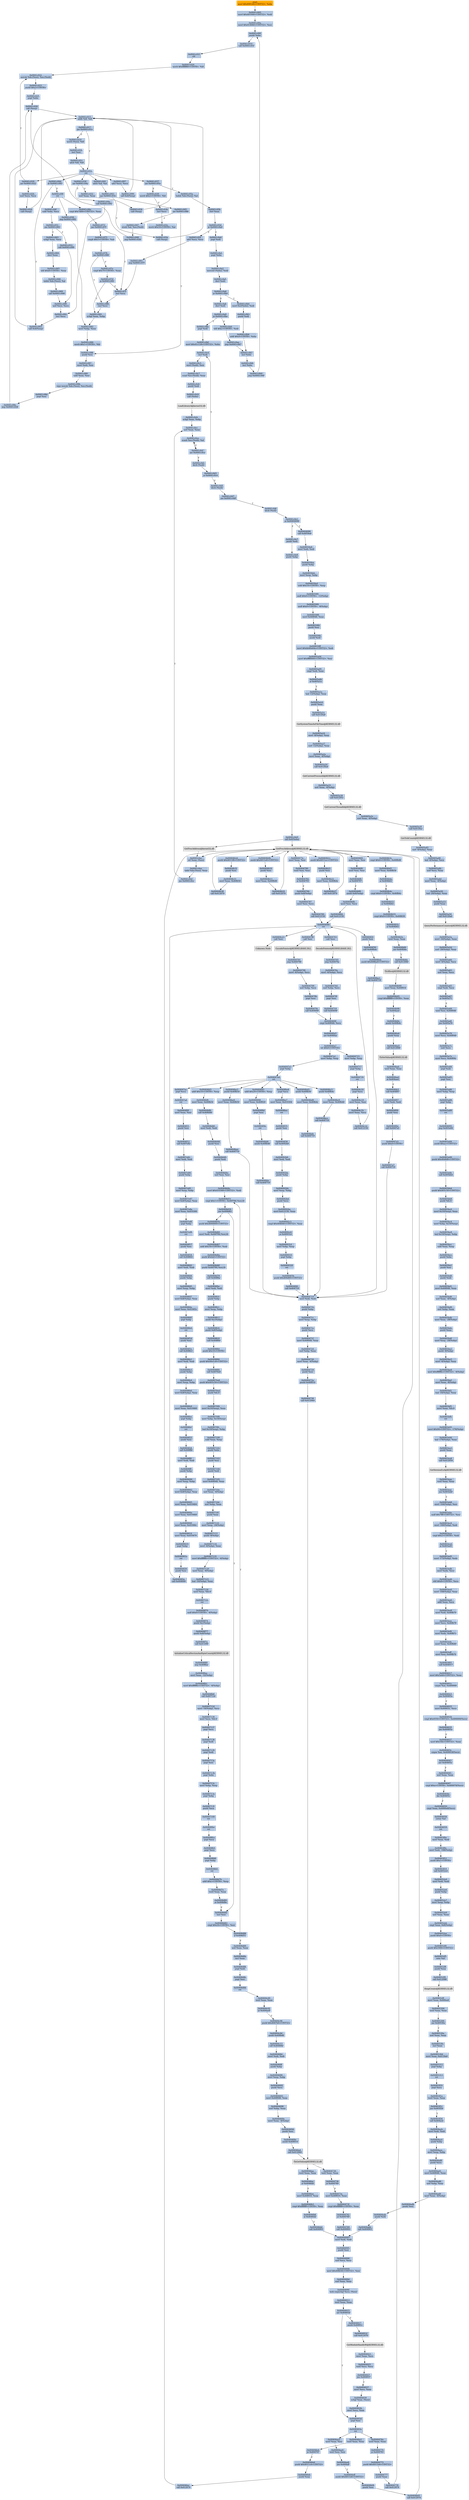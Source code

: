 digraph G {
node[shape=rectangle,style=filled,fillcolor=lightsteelblue,color=lightsteelblue]
bgcolor="transparent"
a0x0041c000movl_0x4001d0UINT32_ebx[label="start\nmovl $0x4001d0<UINT32>, %ebx",fillcolor="orange",color="lightgrey"];
a0x0041c005movl_0x401000UINT32_edi[label="0x0041c005\nmovl $0x401000<UINT32>, %edi"];
a0x0041c00amovl_0x414060UINT32_esi[label="0x0041c00a\nmovl $0x414060<UINT32>, %esi"];
a0x0041c00fpushl_ebx[label="0x0041c00f\npushl %ebx"];
a0x0041c010call_0x0041c01f[label="0x0041c010\ncall 0x0041c01f"];
a0x0041c01fcld_[label="0x0041c01f\ncld "];
a0x0041c020movb_0xffffff80UINT8_dl[label="0x0041c020\nmovb $0xffffff80<UINT8>, %dl"];
a0x0041c022movsb_ds_esi__es_edi_[label="0x0041c022\nmovsb %ds:(%esi), %es:(%edi)"];
a0x0041c023pushl_0x2UINT8[label="0x0041c023\npushl $0x2<UINT8>"];
a0x0041c025popl_ebx[label="0x0041c025\npopl %ebx"];
a0x0041c026call_esp_[label="0x0041c026\ncall (%esp)"];
a0x0041c015addb_dl_dl[label="0x0041c015\naddb %dl, %dl"];
a0x0041c017jne_0x0041c01e[label="0x0041c017\njne 0x0041c01e"];
a0x0041c019movb_esi__dl[label="0x0041c019\nmovb (%esi), %dl"];
a0x0041c01bincl_esi[label="0x0041c01b\nincl %esi"];
a0x0041c01cadcb_dl_dl[label="0x0041c01c\nadcb %dl, %dl"];
a0x0041c01eret[label="0x0041c01e\nret"];
a0x0041c029jae_0x0041c022[label="0x0041c029\njae 0x0041c022"];
a0x0041c02bxorl_ecx_ecx[label="0x0041c02b\nxorl %ecx, %ecx"];
a0x0041c02dcall_esp_[label="0x0041c02d\ncall (%esp)"];
a0x0041c030jae_0x0041c04a[label="0x0041c030\njae 0x0041c04a"];
a0x0041c04acall_0x0041c092[label="0x0041c04a\ncall 0x0041c092"];
a0x0041c092incl_ecx[label="0x0041c092\nincl %ecx"];
a0x0041c093call_0x4esp_[label="0x0041c093\ncall 0x4(%esp)"];
a0x0041c097adcl_ecx_ecx[label="0x0041c097\nadcl %ecx, %ecx"];
a0x0041c099call_0x4esp_[label="0x0041c099\ncall 0x4(%esp)"];
a0x0041c09djb_0x0041c093[label="0x0041c09d\njb 0x0041c093"];
a0x0041c09fret[label="0x0041c09f\nret"];
a0x0041c04fsubl_ebx_ecx[label="0x0041c04f\nsubl %ebx, %ecx"];
a0x0041c051jne_0x0041c063[label="0x0041c051\njne 0x0041c063"];
a0x0041c063xchgl_eax_ecx[label="0x0041c063\nxchgl %eax, %ecx"];
a0x0041c064decl_eax[label="0x0041c064\ndecl %eax"];
a0x0041c065shll_0x8UINT8_eax[label="0x0041c065\nshll $0x8<UINT8>, %eax"];
a0x0041c068lodsb_ds_esi__al[label="0x0041c068\nlodsb %ds:(%esi), %al"];
a0x0041c069call_0x0041c090[label="0x0041c069\ncall 0x0041c090"];
a0x0041c090xorl_ecx_ecx[label="0x0041c090\nxorl %ecx, %ecx"];
a0x0041c06ecmpl_0x7d00UINT32_eax[label="0x0041c06e\ncmpl $0x7d00<UINT32>, %eax"];
a0x0041c073jae_0x0041c07f[label="0x0041c073\njae 0x0041c07f"];
a0x0041c075cmpb_0x5UINT8_ah[label="0x0041c075\ncmpb $0x5<UINT8>, %ah"];
a0x0041c078jae_0x0041c080[label="0x0041c078\njae 0x0041c080"];
a0x0041c07acmpl_0x7fUINT8_eax[label="0x0041c07a\ncmpl $0x7f<UINT8>, %eax"];
a0x0041c07dja_0x0041c081[label="0x0041c07d\nja 0x0041c081"];
a0x0041c07fincl_ecx[label="0x0041c07f\nincl %ecx"];
a0x0041c080incl_ecx[label="0x0041c080\nincl %ecx"];
a0x0041c081xchgl_eax_ebp[label="0x0041c081\nxchgl %eax, %ebp"];
a0x0041c082movl_ebp_eax[label="0x0041c082\nmovl %ebp, %eax"];
a0x0041c084movb_0x1UINT8_bl[label="0x0041c084\nmovb $0x1<UINT8>, %bl"];
a0x0041c086pushl_esi[label="0x0041c086\npushl %esi"];
a0x0041c087movl_edi_esi[label="0x0041c087\nmovl %edi, %esi"];
a0x0041c089subl_eax_esi[label="0x0041c089\nsubl %eax, %esi"];
a0x0041c08brepz_movsb_ds_esi__es_edi_[label="0x0041c08b\nrepz movsb %ds:(%esi), %es:(%edi)"];
a0x0041c08dpopl_esi[label="0x0041c08d\npopl %esi"];
a0x0041c08ejmp_0x0041c026[label="0x0041c08e\njmp 0x0041c026"];
a0x0041c032xorl_eax_eax[label="0x0041c032\nxorl %eax, %eax"];
a0x0041c034call_esp_[label="0x0041c034\ncall (%esp)"];
a0x0041c037jae_0x0041c05a[label="0x0041c037\njae 0x0041c05a"];
a0x0041c039movb_0x2UINT8_bl[label="0x0041c039\nmovb $0x2<UINT8>, %bl"];
a0x0041c03bincl_ecx[label="0x0041c03b\nincl %ecx"];
a0x0041c03cmovb_0x10UINT8_al[label="0x0041c03c\nmovb $0x10<UINT8>, %al"];
a0x0041c03ecall_esp_[label="0x0041c03e\ncall (%esp)"];
a0x0041c041adcb_al_al[label="0x0041c041\nadcb %al, %al"];
a0x0041c043jae_0x0041c03e[label="0x0041c043\njae 0x0041c03e"];
a0x0041c045jne_0x0041c086[label="0x0041c045\njne 0x0041c086"];
a0x0041c047stosb_al_es_edi_[label="0x0041c047\nstosb %al, %es:(%edi)"];
a0x0041c048jmp_0x0041c026[label="0x0041c048\njmp 0x0041c026"];
a0x0041c05alodsb_ds_esi__al[label="0x0041c05a\nlodsb %ds:(%esi), %al"];
a0x0041c05bshrl_eax[label="0x0041c05b\nshrl %eax"];
a0x0041c05dje_0x0041c0a0[label="0x0041c05d\nje 0x0041c0a0"];
a0x0041c05fadcl_ecx_ecx[label="0x0041c05f\nadcl %ecx, %ecx"];
a0x0041c061jmp_0x0041c07f[label="0x0041c061\njmp 0x0041c07f"];
a0x0041c053call_0x0041c090[label="0x0041c053\ncall 0x0041c090"];
a0x0041c058jmp_0x0041c082[label="0x0041c058\njmp 0x0041c082"];
a0x0041c0a0popl_edi[label="0x0041c0a0\npopl %edi"];
a0x0041c0a1popl_ebx[label="0x0041c0a1\npopl %ebx"];
a0x0041c0a2movzwl_ebx__edi[label="0x0041c0a2\nmovzwl (%ebx), %edi"];
a0x0041c0a5decl_edi[label="0x0041c0a5\ndecl %edi"];
a0x0041c0a6je_0x0041c0b0[label="0x0041c0a6\nje 0x0041c0b0"];
a0x0041c0a8decl_edi[label="0x0041c0a8\ndecl %edi"];
a0x0041c0a9je_0x0041c0be[label="0x0041c0a9\nje 0x0041c0be"];
a0x0041c0abshll_0xcUINT8_edi[label="0x0041c0ab\nshll $0xc<UINT8>, %edi"];
a0x0041c0aejmp_0x0041c0b7[label="0x0041c0ae\njmp 0x0041c0b7"];
a0x0041c0b7incl_ebx[label="0x0041c0b7\nincl %ebx"];
a0x0041c0b8incl_ebx[label="0x0041c0b8\nincl %ebx"];
a0x0041c0b9jmp_0x0041c00f[label="0x0041c0b9\njmp 0x0041c00f"];
a0x0041c0b0movl_0x2ebx__edi[label="0x0041c0b0\nmovl 0x2(%ebx), %edi"];
a0x0041c0b3pushl_edi[label="0x0041c0b3\npushl %edi"];
a0x0041c0b4addl_0x4UINT8_ebx[label="0x0041c0b4\naddl $0x4<UINT8>, %ebx"];
a0x0041c0bepopl_edi[label="0x0041c0be\npopl %edi"];
a0x0041c0bfmovl_0x41c128UINT32_ebx[label="0x0041c0bf\nmovl $0x41c128<UINT32>, %ebx"];
a0x0041c0c4incl_edi[label="0x0041c0c4\nincl %edi"];
a0x0041c0c5movl_edi__esi[label="0x0041c0c5\nmovl (%edi), %esi"];
a0x0041c0c7scasl_es_edi__eax[label="0x0041c0c7\nscasl %es:(%edi), %eax"];
a0x0041c0c8pushl_edi[label="0x0041c0c8\npushl %edi"];
a0x0041c0c9call_ebx_[label="0x0041c0c9\ncall (%ebx)"];
LoadLibraryA_kernel32_dll[label="LoadLibraryA@kernel32.dll",fillcolor="lightgrey",color="lightgrey"];
a0x0041c0cbxchgl_eax_ebp[label="0x0041c0cb\nxchgl %eax, %ebp"];
a0x0041c0ccxorl_eax_eax[label="0x0041c0cc\nxorl %eax, %eax"];
a0x0041c0cescasb_es_edi__al[label="0x0041c0ce\nscasb %es:(%edi), %al"];
a0x0041c0cfjne_0x0041c0ce[label="0x0041c0cf\njne 0x0041c0ce"];
a0x0041c0d1decb_edi_[label="0x0041c0d1\ndecb (%edi)"];
a0x0041c0d3je_0x0041c0c4[label="0x0041c0d3\nje 0x0041c0c4"];
a0x0041c0d5decb_edi_[label="0x0041c0d5\ndecb (%edi)"];
a0x0041c0d7jne_0x0041c0df[label="0x0041c0d7\njne 0x0041c0df"];
a0x0041c0dfdecb_edi_[label="0x0041c0df\ndecb (%edi)"];
a0x0041c0e1je_0x00404090[label="0x0041c0e1\nje 0x00404090"];
a0x0041c0e7pushl_edi[label="0x0041c0e7\npushl %edi"];
a0x0041c0e8pushl_ebp[label="0x0041c0e8\npushl %ebp"];
a0x0041c0e9call_0x4ebx_[label="0x0041c0e9\ncall 0x4(%ebx)"];
GetProcAddress_kernel32_dll[label="GetProcAddress@kernel32.dll",fillcolor="lightgrey",color="lightgrey"];
a0x0041c0ecorl_eax_esi_[label="0x0041c0ec\norl %eax, (%esi)"];
a0x0041c0eelodsl_ds_esi__eax[label="0x0041c0ee\nlodsl %ds:(%esi), %eax"];
a0x0041c0efjne_0x0041c0cc[label="0x0041c0ef\njne 0x0041c0cc"];
GetProcAddress_KERNEL32_dll[label="GetProcAddress@KERNEL32.dll",fillcolor="lightgrey",color="lightgrey"];
a0x00404090call_0x4059e8[label="0x00404090\ncall 0x4059e8"];
a0x004059e8movl_edi_edi[label="0x004059e8\nmovl %edi, %edi"];
a0x004059eapushl_ebp[label="0x004059ea\npushl %ebp"];
a0x004059ebmovl_esp_ebp[label="0x004059eb\nmovl %esp, %ebp"];
a0x004059edsubl_0x14UINT8_esp[label="0x004059ed\nsubl $0x14<UINT8>, %esp"];
a0x004059f0andl_0x0UINT8__12ebp_[label="0x004059f0\nandl $0x0<UINT8>, -12(%ebp)"];
a0x004059f4andl_0x0UINT8__8ebp_[label="0x004059f4\nandl $0x0<UINT8>, -8(%ebp)"];
a0x004059f8movl_0x40f048_eax[label="0x004059f8\nmovl 0x40f048, %eax"];
a0x004059fdpushl_esi[label="0x004059fd\npushl %esi"];
a0x004059fepushl_edi[label="0x004059fe\npushl %edi"];
a0x004059ffmovl_0xbb40e64eUINT32_edi[label="0x004059ff\nmovl $0xbb40e64e<UINT32>, %edi"];
a0x00405a04movl_0xffff0000UINT32_esi[label="0x00405a04\nmovl $0xffff0000<UINT32>, %esi"];
a0x00405a09cmpl_edi_eax[label="0x00405a09\ncmpl %edi, %eax"];
a0x00405a0bje_0x405a1a[label="0x00405a0b\nje 0x405a1a"];
a0x00405a1aleal__12ebp__eax[label="0x00405a1a\nleal -12(%ebp), %eax"];
a0x00405a1dpushl_eax[label="0x00405a1d\npushl %eax"];
a0x00405a1ecall_0x4120a8[label="0x00405a1e\ncall 0x4120a8"];
GetSystemTimeAsFileTime_KERNEL32_dll[label="GetSystemTimeAsFileTime@KERNEL32.dll",fillcolor="lightgrey",color="lightgrey"];
a0x00405a24movl__8ebp__eax[label="0x00405a24\nmovl -8(%ebp), %eax"];
a0x00405a27xorl__12ebp__eax[label="0x00405a27\nxorl -12(%ebp), %eax"];
a0x00405a2amovl_eax__4ebp_[label="0x00405a2a\nmovl %eax, -4(%ebp)"];
a0x00405a2dcall_0x4120a4[label="0x00405a2d\ncall 0x4120a4"];
GetCurrentProcessId_KERNEL32_dll[label="GetCurrentProcessId@KERNEL32.dll",fillcolor="lightgrey",color="lightgrey"];
a0x00405a33xorl_eax__4ebp_[label="0x00405a33\nxorl %eax, -4(%ebp)"];
a0x00405a36call_0x41205c[label="0x00405a36\ncall 0x41205c"];
GetCurrentThreadId_KERNEL32_dll[label="GetCurrentThreadId@KERNEL32.dll",fillcolor="lightgrey",color="lightgrey"];
a0x00405a3cxorl_eax__4ebp_[label="0x00405a3c\nxorl %eax, -4(%ebp)"];
a0x00405a3fcall_0x4120ac[label="0x00405a3f\ncall 0x4120ac"];
GetTickCount_KERNEL32_dll[label="GetTickCount@KERNEL32.dll",fillcolor="lightgrey",color="lightgrey"];
a0x00405a45xorl__4ebp__eax[label="0x00405a45\nxorl -4(%ebp), %eax"];
a0x00405a48leal__4ebp__ecx[label="0x00405a48\nleal -4(%ebp), %ecx"];
a0x00405a4bxorl_ecx_eax[label="0x00405a4b\nxorl %ecx, %eax"];
a0x00405a4dmovl_eax__4ebp_[label="0x00405a4d\nmovl %eax, -4(%ebp)"];
a0x00405a50leal__20ebp__eax[label="0x00405a50\nleal -20(%ebp), %eax"];
a0x00405a53pushl_eax[label="0x00405a53\npushl %eax"];
a0x00405a54call_0x4120a0[label="0x00405a54\ncall 0x4120a0"];
QueryPerformanceCounter_KERNEL32_dll[label="QueryPerformanceCounter@KERNEL32.dll",fillcolor="lightgrey",color="lightgrey"];
a0x00405a5amovl__16ebp__eax[label="0x00405a5a\nmovl -16(%ebp), %eax"];
a0x00405a5dxorl__20ebp__eax[label="0x00405a5d\nxorl -20(%ebp), %eax"];
a0x00405a60movl__4ebp__ecx[label="0x00405a60\nmovl -4(%ebp), %ecx"];
a0x00405a63xorl_eax_ecx[label="0x00405a63\nxorl %eax, %ecx"];
a0x00405a65cmpl_edi_ecx[label="0x00405a65\ncmpl %edi, %ecx"];
a0x00405a67je_0x405a71[label="0x00405a67\nje 0x405a71"];
a0x00405a69testl_esi_0x40f048[label="0x00405a69\ntestl %esi, 0x40f048"];
a0x00405a6fjne_0x405a76[label="0x00405a6f\njne 0x405a76"];
a0x00405a76movl_ecx_0x40f048[label="0x00405a76\nmovl %ecx, 0x40f048"];
a0x00405a7cnotl_ecx[label="0x00405a7c\nnotl %ecx"];
a0x00405a7emovl_ecx_0x40f04c[label="0x00405a7e\nmovl %ecx, 0x40f04c"];
a0x00405a84popl_edi[label="0x00405a84\npopl %edi"];
a0x00405a85popl_esi[label="0x00405a85\npopl %esi"];
a0x00405a86movl_ebp_esp[label="0x00405a86\nmovl %ebp, %esp"];
a0x00405a88popl_ebp[label="0x00405a88\npopl %ebp"];
a0x00405a89ret[label="0x00405a89\nret"];
a0x00404095jmp_0x403e84[label="0x00404095\njmp 0x403e84"];
a0x00403e84pushl_0xacUINT32[label="0x00403e84\npushl $0xac<UINT32>"];
a0x00403e89pushl_0x40dfd8UINT32[label="0x00403e89\npushl $0x40dfd8<UINT32>"];
a0x00403e8ecall_0x405bb4[label="0x00403e8e\ncall 0x405bb4"];
a0x00405bb4pushl_0x405c50UINT32[label="0x00405bb4\npushl $0x405c50<UINT32>"];
a0x00405bb9pushl_fs_0[label="0x00405bb9\npushl %fs:0"];
a0x00405bc0movl_0x10esp__eax[label="0x00405bc0\nmovl 0x10(%esp), %eax"];
a0x00405bc4movl_ebp_0x10esp_[label="0x00405bc4\nmovl %ebp, 0x10(%esp)"];
a0x00405bc8leal_0x10esp__ebp[label="0x00405bc8\nleal 0x10(%esp), %ebp"];
a0x00405bccsubl_eax_esp[label="0x00405bcc\nsubl %eax, %esp"];
a0x00405bcepushl_ebx[label="0x00405bce\npushl %ebx"];
a0x00405bcfpushl_esi[label="0x00405bcf\npushl %esi"];
a0x00405bd0pushl_edi[label="0x00405bd0\npushl %edi"];
a0x00405bd1movl_0x40f048_eax[label="0x00405bd1\nmovl 0x40f048, %eax"];
a0x00405bd6xorl_eax__4ebp_[label="0x00405bd6\nxorl %eax, -4(%ebp)"];
a0x00405bd9xorl_ebp_eax[label="0x00405bd9\nxorl %ebp, %eax"];
a0x00405bdbmovl_eax__28ebp_[label="0x00405bdb\nmovl %eax, -28(%ebp)"];
a0x00405bdepushl_eax[label="0x00405bde\npushl %eax"];
a0x00405bdfmovl_esp__24ebp_[label="0x00405bdf\nmovl %esp, -24(%ebp)"];
a0x00405be2pushl__8ebp_[label="0x00405be2\npushl -8(%ebp)"];
a0x00405be5movl__4ebp__eax[label="0x00405be5\nmovl -4(%ebp), %eax"];
a0x00405be8movl_0xfffffffeUINT32__4ebp_[label="0x00405be8\nmovl $0xfffffffe<UINT32>, -4(%ebp)"];
a0x00405befmovl_eax__8ebp_[label="0x00405bef\nmovl %eax, -8(%ebp)"];
a0x00405bf2leal__16ebp__eax[label="0x00405bf2\nleal -16(%ebp), %eax"];
a0x00405bf5movl_eax_fs_0[label="0x00405bf5\nmovl %eax, %fs:0"];
a0x00405bfbret[label="0x00405bfb\nret"];
a0x00403e93movl_0x94UINT32__176ebp_[label="0x00403e93\nmovl $0x94<UINT32>, -176(%ebp)"];
a0x00403e9dleal__176ebp__eax[label="0x00403e9d\nleal -176(%ebp), %eax"];
a0x00403ea3pushl_eax[label="0x00403ea3\npushl %eax"];
a0x00403ea4call_0x412054[label="0x00403ea4\ncall 0x412054"];
GetVersionExA_KERNEL32_dll[label="GetVersionExA@KERNEL32.dll",fillcolor="lightgrey",color="lightgrey"];
a0x00403eaatestl_eax_eax[label="0x00403eaa\ntestl %eax, %eax"];
a0x00403eacjne_0x403eb8[label="0x00403eac\njne 0x403eb8"];
a0x00403eb8movl__164ebp__esi[label="0x00403eb8\nmovl -164(%ebp), %esi"];
a0x00403ebeandl_0x7fffUINT32_esi[label="0x00403ebe\nandl $0x7fff<UINT32>, %esi"];
a0x00403ec4movl__160ebp__edi[label="0x00403ec4\nmovl -160(%ebp), %edi"];
a0x00403ecacmpl_0x2UINT8_edi[label="0x00403eca\ncmpl $0x2<UINT8>, %edi"];
a0x00403ecdje_0x403ed5[label="0x00403ecd\nje 0x403ed5"];
a0x00403ed5movl__172ebp__edx[label="0x00403ed5\nmovl -172(%ebp), %edx"];
a0x00403edbmovl_edx_ecx[label="0x00403edb\nmovl %edx, %ecx"];
a0x00403eddshll_0x8UINT8_ecx[label="0x00403edd\nshll $0x8<UINT8>, %ecx"];
a0x00403ee0movl__168ebp__eax[label="0x00403ee0\nmovl -168(%ebp), %eax"];
a0x00403ee6addl_eax_ecx[label="0x00403ee6\naddl %eax, %ecx"];
a0x00403ee8movl_edi_0x40fb70[label="0x00403ee8\nmovl %edi, 0x40fb70"];
a0x00403eeemovl_ecx_0x40fb78[label="0x00403eee\nmovl %ecx, 0x40fb78"];
a0x00403ef4movl_edx_0x40fb7c[label="0x00403ef4\nmovl %edx, 0x40fb7c"];
a0x00403efamovl_eax_0x40fb80[label="0x00403efa\nmovl %eax, 0x40fb80"];
a0x00403effmovl_esi_0x40fb74[label="0x00403eff\nmovl %esi, 0x40fb74"];
a0x00403f05call_0x404017[label="0x00403f05\ncall 0x404017"];
a0x00404017movl_0x5a4dUINT32_eax[label="0x00404017\nmovl $0x5a4d<UINT32>, %eax"];
a0x0040401ccmpw_ax_0x400000[label="0x0040401c\ncmpw %ax, 0x400000"];
a0x00404023jne_0x40405a[label="0x00404023\njne 0x40405a"];
a0x00404025movl_0x40003c_ecx[label="0x00404025\nmovl 0x40003c, %ecx"];
a0x0040402bcmpl_0x4550UINT32_0x400000ecx_[label="0x0040402b\ncmpl $0x4550<UINT32>, 0x400000(%ecx)"];
a0x00404035jne_0x40405a[label="0x00404035\njne 0x40405a"];
a0x00404037movl_0x10bUINT32_eax[label="0x00404037\nmovl $0x10b<UINT32>, %eax"];
a0x0040403ccmpw_ax_0x400018ecx_[label="0x0040403c\ncmpw %ax, 0x400018(%ecx)"];
a0x00404043jne_0x40405a[label="0x00404043\njne 0x40405a"];
a0x00404045xorl_eax_eax[label="0x00404045\nxorl %eax, %eax"];
a0x00404047cmpl_0xeUINT8_0x400074ecx_[label="0x00404047\ncmpl $0xe<UINT8>, 0x400074(%ecx)"];
a0x0040404ejbe_0x40405c[label="0x0040404e\njbe 0x40405c"];
a0x00404050cmpl_eax_0x4000e8ecx_[label="0x00404050\ncmpl %eax, 0x4000e8(%ecx)"];
a0x00404056setne_al[label="0x00404056\nsetne %al"];
a0x00404059ret[label="0x00404059\nret"];
a0x00403f0amovl_eax_edi[label="0x00403f0a\nmovl %eax, %edi"];
a0x00403f0cmovl_edi__188ebp_[label="0x00403f0c\nmovl %edi, -188(%ebp)"];
a0x00403f12pushl_0x1UINT8[label="0x00403f12\npushl $0x1<UINT8>"];
a0x00403f14call_0x4052e4[label="0x00403f14\ncall 0x4052e4"];
a0x004052e4movl_edi_edi[label="0x004052e4\nmovl %edi, %edi"];
a0x004052e6pushl_ebp[label="0x004052e6\npushl %ebp"];
a0x004052e7movl_esp_ebp[label="0x004052e7\nmovl %esp, %ebp"];
a0x004052e9xorl_eax_eax[label="0x004052e9\nxorl %eax, %eax"];
a0x004052ebcmpl_eax_0x8ebp_[label="0x004052eb\ncmpl %eax, 0x8(%ebp)"];
a0x004052eepushl_0x0UINT8[label="0x004052ee\npushl $0x0<UINT8>"];
a0x004052f0pushl_0x1000UINT32[label="0x004052f0\npushl $0x1000<UINT32>"];
a0x004052f5sete_al[label="0x004052f5\nsete %al"];
a0x004052f8pushl_eax[label="0x004052f8\npushl %eax"];
a0x004052f9call_0x412088[label="0x004052f9\ncall 0x412088"];
HeapCreate_KERNEL32_dll[label="HeapCreate@KERNEL32.dll",fillcolor="lightgrey",color="lightgrey"];
a0x004052ffmovl_eax_0x40fea4[label="0x004052ff\nmovl %eax, 0x40fea4"];
a0x00405304testl_eax_eax[label="0x00405304\ntestl %eax, %eax"];
a0x00405306jne_0x40530a[label="0x00405306\njne 0x40530a"];
a0x0040530axorl_eax_eax[label="0x0040530a\nxorl %eax, %eax"];
a0x0040530cincl_eax[label="0x0040530c\nincl %eax"];
a0x0040530dmovl_eax_0x4116a0[label="0x0040530d\nmovl %eax, 0x4116a0"];
a0x00405312popl_ebp[label="0x00405312\npopl %ebp"];
a0x00405313ret[label="0x00405313\nret"];
a0x00403f19popl_ecx[label="0x00403f19\npopl %ecx"];
a0x00403f1atestl_eax_eax[label="0x00403f1a\ntestl %eax, %eax"];
a0x00403f1cjne_0x403f26[label="0x00403f1c\njne 0x403f26"];
a0x00403f26call_0x404acb[label="0x00403f26\ncall 0x404acb"];
a0x00404acbmovl_edi_edi[label="0x00404acb\nmovl %edi, %edi"];
a0x00404acdpushl_ebp[label="0x00404acd\npushl %ebp"];
a0x00404acemovl_esp_ebp[label="0x00404ace\nmovl %esp, %ebp"];
a0x00404ad0pushl_ecx[label="0x00404ad0\npushl %ecx"];
a0x00404ad1movl_0x40f048_eax[label="0x00404ad1\nmovl 0x40f048, %eax"];
a0x00404ad6xorl_ebp_eax[label="0x00404ad6\nxorl %ebp, %eax"];
a0x00404ad8movl_eax__4ebp_[label="0x00404ad8\nmovl %eax, -4(%ebp)"];
a0x00404adbpushl_esi[label="0x00404adb\npushl %esi"];
a0x00404adcpushl_edi[label="0x00404adc\npushl %edi"];
a0x00404addcall_0x404903[label="0x00404add\ncall 0x404903"];
a0x00404903movl_edi_edi[label="0x00404903\nmovl %edi, %edi"];
a0x00404905pushl_esi[label="0x00404905\npushl %esi"];
a0x00404906xorl_ecx_ecx[label="0x00404906\nxorl %ecx, %ecx"];
a0x00404908movl_0x40fb58UINT32_esi[label="0x00404908\nmovl $0x40fb58<UINT32>, %esi"];
a0x0040490dxorl_eax_eax[label="0x0040490d\nxorl %eax, %eax"];
a0x0040490flock_cmpxchgl_ecx_esi_[label="0x0040490f\nlock cmpxchgl %ecx, (%esi)"];
a0x00404913testl_eax_eax[label="0x00404913\ntestl %eax, %eax"];
a0x00404915jne_0x40493d[label="0x00404915\njne 0x40493d"];
a0x00404917pushl_0x40f01c[label="0x00404917\npushl 0x40f01c"];
a0x0040491dcall_0x412070[label="0x0040491d\ncall 0x412070"];
GetModuleHandleW_KERNEL32_dll[label="GetModuleHandleW@KERNEL32.dll",fillcolor="lightgrey",color="lightgrey"];
a0x00404923movl_eax_ecx[label="0x00404923\nmovl %eax, %ecx"];
a0x00404925testl_ecx_ecx[label="0x00404925\ntestl %ecx, %ecx"];
a0x00404927jne_0x404937[label="0x00404927\njne 0x404937"];
a0x00404937movl_ecx_eax[label="0x00404937\nmovl %ecx, %eax"];
a0x00404939xchgl_eax_esi_[label="0x00404939\nxchgl %eax, (%esi)"];
a0x0040493bmovl_ecx_eax[label="0x0040493b\nmovl %ecx, %eax"];
a0x0040493dpopl_esi[label="0x0040493d\npopl %esi"];
a0x0040493eret[label="0x0040493e\nret"];
a0x00404ae2movl_eax_esi[label="0x00404ae2\nmovl %eax, %esi"];
a0x00404ae4testl_esi_esi[label="0x00404ae4\ntestl %esi, %esi"];
a0x00404ae6jne_0x404aff[label="0x00404ae6\njne 0x404aff"];
a0x00404affpushl_0x4011d4UINT32[label="0x00404aff\npushl $0x4011d4<UINT32>"];
a0x00404b04pushl_esi[label="0x00404b04\npushl %esi"];
a0x00404b05call_0x412074[label="0x00404b05\ncall 0x412074"];
a0x00404b0bpushl_0x4011e0UINT32[label="0x00404b0b\npushl $0x4011e0<UINT32>"];
a0x00404b10pushl_esi[label="0x00404b10\npushl %esi"];
a0x00404b11movl_eax_0x40fb48[label="0x00404b11\nmovl %eax, 0x40fb48"];
a0x00404b16call_0x412074[label="0x00404b16\ncall 0x412074"];
a0x00404b1cpushl_0x4011ecUINT32[label="0x00404b1c\npushl $0x4011ec<UINT32>"];
a0x00404b21pushl_esi[label="0x00404b21\npushl %esi"];
a0x00404b22movl_eax_0x40fb4c[label="0x00404b22\nmovl %eax, 0x40fb4c"];
a0x00404b27call_0x412074[label="0x00404b27\ncall 0x412074"];
a0x00404b2dpushl_0x4011f8UINT32[label="0x00404b2d\npushl $0x4011f8<UINT32>"];
a0x00404b32pushl_esi[label="0x00404b32\npushl %esi"];
a0x00404b33movl_eax_0x40fb50[label="0x00404b33\nmovl %eax, 0x40fb50"];
a0x00404b38call_0x412074[label="0x00404b38\ncall 0x412074"];
a0x00404b3ecmpl_0x0UINT8_0x40fb48[label="0x00404b3e\ncmpl $0x0<UINT8>, 0x40fb48"];
a0x00404b45movl_eax_0x40fb54[label="0x00404b45\nmovl %eax, 0x40fb54"];
a0x00404b4aje_0x404b62[label="0x00404b4a\nje 0x404b62"];
a0x00404b4ccmpl_0x0UINT8_0x40fb4c[label="0x00404b4c\ncmpl $0x0<UINT8>, 0x40fb4c"];
a0x00404b53je_0x404b62[label="0x00404b53\nje 0x404b62"];
a0x00404b55cmpl_0x0UINT8_0x40fb50[label="0x00404b55\ncmpl $0x0<UINT8>, 0x40fb50"];
a0x00404b5cje_0x404b62[label="0x00404b5c\nje 0x404b62"];
a0x00404b5etestl_eax_eax[label="0x00404b5e\ntestl %eax, %eax"];
a0x00404b60jne_0x404b8a[label="0x00404b60\njne 0x404b8a"];
a0x00404b8acall_0x412060[label="0x00404b8a\ncall 0x412060"];
TlsAlloc_KERNEL32_dll[label="TlsAlloc@KERNEL32.dll",fillcolor="lightgrey",color="lightgrey"];
a0x00404b90movl_eax_0x40f014[label="0x00404b90\nmovl %eax, 0x40f014"];
a0x00404b95cmpl_0xffffffffUINT8_eax[label="0x00404b95\ncmpl $0xffffffff<UINT8>, %eax"];
a0x00404b98je_0x404aed[label="0x00404b98\nje 0x404aed"];
a0x00404b9epushl_0x40fb4c[label="0x00404b9e\npushl 0x40fb4c"];
a0x00404ba4pushl_eax[label="0x00404ba4\npushl %eax"];
a0x00404ba5call_0x412068[label="0x00404ba5\ncall 0x412068"];
TlsSetValue_KERNEL32_dll[label="TlsSetValue@KERNEL32.dll",fillcolor="lightgrey",color="lightgrey"];
a0x00404babtestl_eax_eax[label="0x00404bab\ntestl %eax, %eax"];
a0x00404badje_0x404aed[label="0x00404bad\nje 0x404aed"];
a0x00404bb3call_0x404f07[label="0x00404bb3\ncall 0x404f07"];
a0x00404f07movl_edi_edi[label="0x00404f07\nmovl %edi, %edi"];
a0x00404f09pushl_esi[label="0x00404f09\npushl %esi"];
a0x00404f0acall_0x4047a5[label="0x00404f0a\ncall 0x4047a5"];
a0x004047a5pushl_0x0UINT8[label="0x004047a5\npushl $0x0<UINT8>"];
a0x004047a7call_0x404719[label="0x004047a7\ncall 0x404719"];
a0x00404719movl_edi_edi[label="0x00404719\nmovl %edi, %edi"];
a0x0040471bpushl_ebp[label="0x0040471b\npushl %ebp"];
a0x0040471cmovl_esp_ebp[label="0x0040471c\nmovl %esp, %ebp"];
a0x0040471epushl_ecx[label="0x0040471e\npushl %ecx"];
a0x0040471fmovl_0x40f048_eax[label="0x0040471f\nmovl 0x40f048, %eax"];
a0x00404724xorl_ebp_eax[label="0x00404724\nxorl %ebp, %eax"];
a0x00404726movl_eax__4ebp_[label="0x00404726\nmovl %eax, -4(%ebp)"];
a0x00404729pushl_esi[label="0x00404729\npushl %esi"];
a0x0040472apushl_0x40f014[label="0x0040472a\npushl 0x40f014"];
a0x00404730call_0x412064[label="0x00404730\ncall 0x412064"];
TlsGetValue_KERNEL32_dll[label="TlsGetValue@KERNEL32.dll",fillcolor="lightgrey",color="lightgrey"];
a0x00404736testl_eax_eax[label="0x00404736\ntestl %eax, %eax"];
a0x00404738je_0x404769[label="0x00404738\nje 0x404769"];
a0x0040473amovl_0x40f010_eax[label="0x0040473a\nmovl 0x40f010, %eax"];
a0x0040473fcmpl_0xffffffffUINT8_eax[label="0x0040473f\ncmpl $0xffffffff<UINT8>, %eax"];
a0x00404742je_0x404769[label="0x00404742\nje 0x404769"];
a0x00404769call_0x404903[label="0x00404769\ncall 0x404903"];
a0x0040476etestl_eax_eax[label="0x0040476e\ntestl %eax, %eax"];
a0x00404770je_0x404793[label="0x00404770\nje 0x404793"];
a0x00404772pushl_0x4011b4UINT32[label="0x00404772\npushl $0x4011b4<UINT32>"];
a0x00404777pushl_eax[label="0x00404777\npushl %eax"];
a0x00404778call_0x412074[label="0x00404778\ncall 0x412074"];
a0x0040477emovl_eax_esi[label="0x0040477e\nmovl %eax, %esi"];
a0x00404780testl_esi_esi[label="0x00404780\ntestl %esi, %esi"];
a0x00404782je_0x404793[label="0x00404782\nje 0x404793"];
a0x00404784pushl_0x8ebp_[label="0x00404784\npushl 0x8(%ebp)"];
a0x00404787movl_esi_ecx[label="0x00404787\nmovl %esi, %ecx"];
a0x00404789call_0x412150[label="0x00404789\ncall 0x412150"];
a0x00404640ret[label="0x00404640\nret"];
a0x0040478fcall_esi[label="0x0040478f\ncall %esi"];
EncodePointer_KERNELBASE_DLL[label="EncodePointer@KERNELBASE.DLL",fillcolor="lightgrey",color="lightgrey"];
a0x00404791jmp_0x404796[label="0x00404791\njmp 0x404796"];
a0x00404796movl__4ebp__ecx[label="0x00404796\nmovl -4(%ebp), %ecx"];
a0x00404799xorl_ebp_ecx[label="0x00404799\nxorl %ebp, %ecx"];
a0x0040479bpopl_esi[label="0x0040479b\npopl %esi"];
a0x0040479ccall_0x40409f[label="0x0040479c\ncall 0x40409f"];
a0x0040409fcmpl_0x40f048_ecx[label="0x0040409f\ncmpl 0x40f048, %ecx"];
a0x004040a5jne_0x4040aa[label="0x004040a5\njne 0x4040aa"];
a0x004040a7ret_0x0UINT16[label="0x004040a7\nret $0x0<UINT16>"];
a0x004047a1movl_ebp_esp[label="0x004047a1\nmovl %ebp, %esp"];
a0x004047a3popl_ebp[label="0x004047a3\npopl %ebp"];
a0x004047a4ret[label="0x004047a4\nret"];
a0x004047acpopl_ecx[label="0x004047ac\npopl %ecx"];
a0x004047adret[label="0x004047ad\nret"];
a0x00404f0fmovl_eax_esi[label="0x00404f0f\nmovl %eax, %esi"];
a0x00404f11pushl_esi[label="0x00404f11\npushl %esi"];
a0x00404f12call_0x407e82[label="0x00404f12\ncall 0x407e82"];
a0x00407e82movl_edi_edi[label="0x00407e82\nmovl %edi, %edi"];
a0x00407e84pushl_ebp[label="0x00407e84\npushl %ebp"];
a0x00407e85movl_esp_ebp[label="0x00407e85\nmovl %esp, %ebp"];
a0x00407e87movl_0x8ebp__eax[label="0x00407e87\nmovl 0x8(%ebp), %eax"];
a0x00407e8amovl_eax_0x410300[label="0x00407e8a\nmovl %eax, 0x410300"];
a0x00407e8fpopl_ebp[label="0x00407e8f\npopl %ebp"];
a0x00407e90ret[label="0x00407e90\nret"];
a0x00404f17pushl_esi[label="0x00404f17\npushl %esi"];
a0x00404f18call_0x408fd2[label="0x00404f18\ncall 0x408fd2"];
a0x00408fd2movl_edi_edi[label="0x00408fd2\nmovl %edi, %edi"];
a0x00408fd4pushl_ebp[label="0x00408fd4\npushl %ebp"];
a0x00408fd5movl_esp_ebp[label="0x00408fd5\nmovl %esp, %ebp"];
a0x00408fd7movl_0x8ebp__eax[label="0x00408fd7\nmovl 0x8(%ebp), %eax"];
a0x00408fdamovl_eax_0x41045c[label="0x00408fda\nmovl %eax, 0x41045c"];
a0x00408fdfpopl_ebp[label="0x00408fdf\npopl %ebp"];
a0x00408fe0ret[label="0x00408fe0\nret"];
a0x00404f1dpushl_esi[label="0x00404f1d\npushl %esi"];
a0x00404f1ecall_0x408fe1[label="0x00404f1e\ncall 0x408fe1"];
a0x00408fe1movl_edi_edi[label="0x00408fe1\nmovl %edi, %edi"];
a0x00408fe3pushl_ebp[label="0x00408fe3\npushl %ebp"];
a0x00408fe4movl_esp_ebp[label="0x00408fe4\nmovl %esp, %ebp"];
a0x00408fe6movl_0x8ebp__eax[label="0x00408fe6\nmovl 0x8(%ebp), %eax"];
a0x00408fe9movl_eax_0x410460[label="0x00408fe9\nmovl %eax, 0x410460"];
a0x00408feepopl_ebp[label="0x00408fee\npopl %ebp"];
a0x00408fefret[label="0x00408fef\nret"];
a0x00404f23pushl_esi[label="0x00404f23\npushl %esi"];
a0x00404f24call_0x408ffd[label="0x00404f24\ncall 0x408ffd"];
a0x00408ffdmovl_edi_edi[label="0x00408ffd\nmovl %edi, %edi"];
a0x00408fffpushl_ebp[label="0x00408fff\npushl %ebp"];
a0x00409000movl_esp_ebp[label="0x00409000\nmovl %esp, %ebp"];
a0x00409002movl_0x8ebp__eax[label="0x00409002\nmovl 0x8(%ebp), %eax"];
a0x00409005movl_eax_0x410464[label="0x00409005\nmovl %eax, 0x410464"];
a0x0040900amovl_eax_0x410468[label="0x0040900a\nmovl %eax, 0x410468"];
a0x0040900fmovl_eax_0x41046c[label="0x0040900f\nmovl %eax, 0x41046c"];
a0x00409014movl_eax_0x410470[label="0x00409014\nmovl %eax, 0x410470"];
a0x00409019popl_ebp[label="0x00409019\npopl %ebp"];
a0x0040901aret[label="0x0040901a\nret"];
a0x00404f29pushl_esi[label="0x00404f29\npushl %esi"];
a0x00404f2acall_0x404640[label="0x00404f2a\ncall 0x404640"];
a0x00404f2fpushl_esi[label="0x00404f2f\npushl %esi"];
a0x00404f30call_0x408bdc[label="0x00404f30\ncall 0x408bdc"];
a0x00408bdcpushl_0x408ba0UINT32[label="0x00408bdc\npushl $0x408ba0<UINT32>"];
a0x00408be1call_0x404719[label="0x00408be1\ncall 0x404719"];
a0x00408be6popl_ecx[label="0x00408be6\npopl %ecx"];
a0x00408be7movl_eax_0x410304[label="0x00408be7\nmovl %eax, 0x410304"];
a0x00408becret[label="0x00408bec\nret"];
a0x00404f35pushl_esi[label="0x00404f35\npushl %esi"];
a0x00404f36call_0x4092b8[label="0x00404f36\ncall 0x4092b8"];
a0x004092b8movl_edi_edi[label="0x004092b8\nmovl %edi, %edi"];
a0x004092bapushl_ebp[label="0x004092ba\npushl %ebp"];
a0x004092bbmovl_esp_ebp[label="0x004092bb\nmovl %esp, %ebp"];
a0x004092bdpushl_ecx[label="0x004092bd\npushl %ecx"];
a0x004092bemovl_0x412150_eax[label="0x004092be\nmovl 0x412150, %eax"];
a0x004092c3cmpl_0x404640UINT32_eax[label="0x004092c3\ncmpl $0x404640<UINT32>, %eax"];
a0x004092c8je_0x40931d[label="0x004092c8\nje 0x40931d"];
a0x0040931dmovl_ebp_esp[label="0x0040931d\nmovl %ebp, %esp"];
a0x0040931fpopl_ebp[label="0x0040931f\npopl %ebp"];
a0x00409320ret[label="0x00409320\nret"];
a0x00404f3bpushl_0x404d00UINT32[label="0x00404f3b\npushl $0x404d00<UINT32>"];
a0x00404f40call_0x404719[label="0x00404f40\ncall 0x404719"];
a0x00404f45addl_0x20UINT8_esp[label="0x00404f45\naddl $0x20<UINT8>, %esp"];
a0x00404f48movl_eax_0x40f020[label="0x00404f48\nmovl %eax, 0x40f020"];
a0x00404f4dpopl_esi[label="0x00404f4d\npopl %esi"];
a0x00404f4eret[label="0x00404f4e\nret"];
a0x00404bb8pushl_0x40fb48[label="0x00404bb8\npushl 0x40fb48"];
a0x00404bbecall_0x404719[label="0x00404bbe\ncall 0x404719"];
a0x00404bc3pushl_0x40fb4c[label="0x00404bc3\npushl 0x40fb4c"];
a0x00404bc9movl_eax_0x40fb48[label="0x00404bc9\nmovl %eax, 0x40fb48"];
a0x00404bcecall_0x404719[label="0x00404bce\ncall 0x404719"];
a0x00404bd3pushl_0x40fb50[label="0x00404bd3\npushl 0x40fb50"];
a0x00404bd9movl_eax_0x40fb4c[label="0x00404bd9\nmovl %eax, 0x40fb4c"];
a0x00404bdecall_0x404719[label="0x00404bde\ncall 0x404719"];
a0x00404be3pushl_0x40fb54[label="0x00404be3\npushl 0x40fb54"];
a0x00404be9movl_eax_0x40fb50[label="0x00404be9\nmovl %eax, 0x40fb50"];
a0x00404beecall_0x404719[label="0x00404bee\ncall 0x404719"];
a0x00404bf3addl_0x10UINT8_esp[label="0x00404bf3\naddl $0x10<UINT8>, %esp"];
a0x00404bf6movl_eax_0x40fb54[label="0x00404bf6\nmovl %eax, 0x40fb54"];
a0x00404bfbcall_0x408d46[label="0x00404bfb\ncall 0x408d46"];
a0x00408d46movl_edi_edi[label="0x00408d46\nmovl %edi, %edi"];
a0x00408d48pushl_esi[label="0x00408d48\npushl %esi"];
a0x00408d49pushl_edi[label="0x00408d49\npushl %edi"];
a0x00408d4axorl_esi_esi[label="0x00408d4a\nxorl %esi, %esi"];
a0x00408d4cmovl_0x410308UINT32_edi[label="0x00408d4c\nmovl $0x410308<UINT32>, %edi"];
a0x00408d51cmpl_0x1UINT8_0x40f7f4esi8_[label="0x00408d51\ncmpl $0x1<UINT8>, 0x40f7f4(,%esi,8)"];
a0x00408d59jne_0x408d82[label="0x00408d59\njne 0x408d82"];
a0x00408d5bpushl_0x4000000UINT32[label="0x00408d5b\npushl $0x4000000<UINT32>"];
a0x00408d60movl_edi_0x40f7f0esi8_[label="0x00408d60\nmovl %edi, 0x40f7f0(,%esi,8)"];
a0x00408d67addl_0x18UINT8_edi[label="0x00408d67\naddl $0x18<UINT8>, %edi"];
a0x00408d6apushl_0xfa0UINT32[label="0x00408d6a\npushl $0xfa0<UINT32>"];
a0x00408d6fpushl_0x40f7f0esi8_[label="0x00408d6f\npushl 0x40f7f0(,%esi,8)"];
a0x00408d76call_0x408fbe[label="0x00408d76\ncall 0x408fbe"];
a0x00408fbemovl_edi_edi[label="0x00408fbe\nmovl %edi, %edi"];
a0x00408fc0pushl_ebp[label="0x00408fc0\npushl %ebp"];
a0x00408fc1movl_esp_ebp[label="0x00408fc1\nmovl %esp, %ebp"];
a0x00408fc3pushl_0xcebp_[label="0x00408fc3\npushl 0xc(%ebp)"];
a0x00408fc6pushl_0x8ebp_[label="0x00408fc6\npushl 0x8(%ebp)"];
a0x00408fc9call_0x408f64[label="0x00408fc9\ncall 0x408f64"];
a0x00408f64pushl_0x10UINT8[label="0x00408f64\npushl $0x10<UINT8>"];
a0x00408f66pushl_0x40e1c8UINT32[label="0x00408f66\npushl $0x40e1c8<UINT32>"];
a0x00408f6bcall_0x4070e8[label="0x00408f6b\ncall 0x4070e8"];
a0x004070e8pushl_0x405c50UINT32[label="0x004070e8\npushl $0x405c50<UINT32>"];
a0x004070edpushl_fs_0[label="0x004070ed\npushl %fs:0"];
a0x004070f4movl_0x10esp__eax[label="0x004070f4\nmovl 0x10(%esp), %eax"];
a0x004070f8movl_ebp_0x10esp_[label="0x004070f8\nmovl %ebp, 0x10(%esp)"];
a0x004070fcleal_0x10esp__ebp[label="0x004070fc\nleal 0x10(%esp), %ebp"];
a0x00407100subl_eax_esp[label="0x00407100\nsubl %eax, %esp"];
a0x00407102pushl_ebx[label="0x00407102\npushl %ebx"];
a0x00407103pushl_esi[label="0x00407103\npushl %esi"];
a0x00407104pushl_edi[label="0x00407104\npushl %edi"];
a0x00407105movl_0x40f048_eax[label="0x00407105\nmovl 0x40f048, %eax"];
a0x0040710axorl_eax__4ebp_[label="0x0040710a\nxorl %eax, -4(%ebp)"];
a0x0040710dxorl_ebp_eax[label="0x0040710d\nxorl %ebp, %eax"];
a0x0040710fpushl_eax[label="0x0040710f\npushl %eax"];
a0x00407110movl_esp__24ebp_[label="0x00407110\nmovl %esp, -24(%ebp)"];
a0x00407113pushl__8ebp_[label="0x00407113\npushl -8(%ebp)"];
a0x00407116movl__4ebp__eax[label="0x00407116\nmovl -4(%ebp), %eax"];
a0x00407119movl_0xfffffffeUINT32__4ebp_[label="0x00407119\nmovl $0xfffffffe<UINT32>, -4(%ebp)"];
a0x00407120movl_eax__8ebp_[label="0x00407120\nmovl %eax, -8(%ebp)"];
a0x00407123leal__16ebp__eax[label="0x00407123\nleal -16(%ebp), %eax"];
a0x00407126movl_eax_fs_0[label="0x00407126\nmovl %eax, %fs:0"];
a0x0040712cret[label="0x0040712c\nret"];
a0x00408f70andl_0x0UINT8__4ebp_[label="0x00408f70\nandl $0x0<UINT8>, -4(%ebp)"];
a0x00408f74pushl_0xcebp_[label="0x00408f74\npushl 0xc(%ebp)"];
a0x00408f77pushl_0x8ebp_[label="0x00408f77\npushl 0x8(%ebp)"];
a0x00408f7acall_0x4120f0[label="0x00408f7a\ncall 0x4120f0"];
InitializeCriticalSectionAndSpinCount_KERNEL32_dll[label="InitializeCriticalSectionAndSpinCount@KERNEL32.dll",fillcolor="lightgrey",color="lightgrey"];
a0x00408f80jmp_0x408fae[label="0x00408f80\njmp 0x408fae"];
a0x00408faemovl_eax__32ebp_[label="0x00408fae\nmovl %eax, -32(%ebp)"];
a0x00408fb1movl_0xfffffffeUINT32__4ebp_[label="0x00408fb1\nmovl $0xfffffffe<UINT32>, -4(%ebp)"];
a0x00408fb8call_0x40712d[label="0x00408fb8\ncall 0x40712d"];
a0x0040712dmovl__16ebp__ecx[label="0x0040712d\nmovl -16(%ebp), %ecx"];
a0x00407130movl_ecx_fs_0[label="0x00407130\nmovl %ecx, %fs:0"];
a0x00407137popl_ecx[label="0x00407137\npopl %ecx"];
a0x00407138popl_edi[label="0x00407138\npopl %edi"];
a0x00407139popl_edi[label="0x00407139\npopl %edi"];
a0x0040713apopl_esi[label="0x0040713a\npopl %esi"];
a0x0040713bpopl_ebx[label="0x0040713b\npopl %ebx"];
a0x0040713cmovl_ebp_esp[label="0x0040713c\nmovl %ebp, %esp"];
a0x0040713epopl_ebp[label="0x0040713e\npopl %ebp"];
a0x0040713fpushl_ecx[label="0x0040713f\npushl %ecx"];
a0x00407140ret[label="0x00407140\nret"];
a0x00408fbdret[label="0x00408fbd\nret"];
a0x00408fcepopl_ecx[label="0x00408fce\npopl %ecx"];
a0x00408fcfpopl_ecx[label="0x00408fcf\npopl %ecx"];
a0x00408fd0popl_ebp[label="0x00408fd0\npopl %ebp"];
a0x00408fd1ret[label="0x00408fd1\nret"];
a0x00408d7baddl_0xcUINT8_esp[label="0x00408d7b\naddl $0xc<UINT8>, %esp"];
a0x00408d7etestl_eax_eax[label="0x00408d7e\ntestl %eax, %eax"];
a0x00408d80je_0x408d8e[label="0x00408d80\nje 0x408d8e"];
a0x00408d82incl_esi[label="0x00408d82\nincl %esi"];
a0x00408d83cmpl_0x24UINT8_esi[label="0x00408d83\ncmpl $0x24<UINT8>, %esi"];
a0x00408d86jl_0x408d51[label="0x00408d86\njl 0x408d51"];
a0x00408d88xorl_eax_eax[label="0x00408d88\nxorl %eax, %eax"];
a0x00408d8aincl_eax[label="0x00408d8a\nincl %eax"];
a0x00408d8bpopl_edi[label="0x00408d8b\npopl %edi"];
a0x00408d8cpopl_esi[label="0x00408d8c\npopl %esi"];
a0x00408d8dret[label="0x00408d8d\nret"];
a0x00404c00testl_eax_eax[label="0x00404c00\ntestl %eax, %eax"];
a0x00404c02je_0x404ae8[label="0x00404c02\nje 0x404ae8"];
a0x00404c08pushl_0x4047b0UINT32[label="0x00404c08\npushl $0x4047b0<UINT32>"];
a0x00404c0dpushl_0x40fb48[label="0x00404c0d\npushl 0x40fb48"];
a0x00404c13call_0x40468d[label="0x00404c13\ncall 0x40468d"];
a0x0040468dmovl_edi_edi[label="0x0040468d\nmovl %edi, %edi"];
a0x0040468fpushl_ebp[label="0x0040468f\npushl %ebp"];
a0x00404690movl_esp_ebp[label="0x00404690\nmovl %esp, %ebp"];
a0x00404692pushl_ecx[label="0x00404692\npushl %ecx"];
a0x00404693movl_0x40f048_eax[label="0x00404693\nmovl 0x40f048, %eax"];
a0x00404698xorl_ebp_eax[label="0x00404698\nxorl %ebp, %eax"];
a0x0040469amovl_eax__4ebp_[label="0x0040469a\nmovl %eax, -4(%ebp)"];
a0x0040469dpushl_esi[label="0x0040469d\npushl %esi"];
a0x0040469epushl_0x40f014[label="0x0040469e\npushl 0x40f014"];
a0x004046a4call_0x412064[label="0x004046a4\ncall 0x412064"];
a0x004046aatestl_eax_eax[label="0x004046aa\ntestl %eax, %eax"];
a0x004046acje_0x4046dd[label="0x004046ac\nje 0x4046dd"];
a0x004046aemovl_0x40f010_eax[label="0x004046ae\nmovl 0x40f010, %eax"];
a0x004046b3cmpl_0xffffffffUINT8_eax[label="0x004046b3\ncmpl $0xffffffff<UINT8>, %eax"];
a0x004046b6je_0x4046dd[label="0x004046b6\nje 0x4046dd"];
a0x004046ddcall_0x404903[label="0x004046dd\ncall 0x404903"];
a0x004046e2testl_eax_eax[label="0x004046e2\ntestl %eax, %eax"];
a0x004046e4je_0x404707[label="0x004046e4\nje 0x404707"];
a0x004046e6pushl_0x4011c4UINT32[label="0x004046e6\npushl $0x4011c4<UINT32>"];
a0x004046ebpushl_eax[label="0x004046eb\npushl %eax"];
a0x004046eccall_0x412074[label="0x004046ec\ncall 0x412074"];
a0x004046f2movl_eax_esi[label="0x004046f2\nmovl %eax, %esi"];
a0x004046f4testl_esi_esi[label="0x004046f4\ntestl %esi, %esi"];
a0x004046f6je_0x404707[label="0x004046f6\nje 0x404707"];
a0x004046f8pushl_0x8ebp_[label="0x004046f8\npushl 0x8(%ebp)"];
a0x004046fbmovl_esi_ecx[label="0x004046fb\nmovl %esi, %ecx"];
a0x004046fdcall_0x412150[label="0x004046fd\ncall 0x412150"];
a0x00404703call_esi[label="0x00404703\ncall %esi"];
DecodePointer_KERNELBASE_DLL[label="DecodePointer@KERNELBASE.DLL",fillcolor="lightgrey",color="lightgrey"];
a0x00404705jmp_0x40470a[label="0x00404705\njmp 0x40470a"];
a0x0040470amovl__4ebp__ecx[label="0x0040470a\nmovl -4(%ebp), %ecx"];
a0x0040470dxorl_ebp_ecx[label="0x0040470d\nxorl %ebp, %ecx"];
a0x0040470fpopl_esi[label="0x0040470f\npopl %esi"];
a0x00404710call_0x40409f[label="0x00404710\ncall 0x40409f"];
a0x00404715movl_ebp_esp[label="0x00404715\nmovl %ebp, %esp"];
a0x00404717popl_ebp[label="0x00404717\npopl %ebp"];
a0x00404718ret[label="0x00404718\nret"];
a0x00404c18popl_ecx[label="0x00404c18\npopl %ecx"];
a0x00404c19movl_eax_esi[label="0x00404c19\nmovl %eax, %esi"];
a0x00404c1bmovl_eax_ecx[label="0x00404c1b\nmovl %eax, %ecx"];
a0x00404c1dcall_0x412150[label="0x00404c1d\ncall 0x412150"];
a0x00404c23call_esi[label="0x00404c23\ncall %esi"];
Unknown_Node[label="Unknown Node",fillcolor="lightgrey",color="lightgrey"];
a0x0041c000movl_0x4001d0UINT32_ebx -> a0x0041c005movl_0x401000UINT32_edi [color="#000000"];
a0x0041c005movl_0x401000UINT32_edi -> a0x0041c00amovl_0x414060UINT32_esi [color="#000000"];
a0x0041c00amovl_0x414060UINT32_esi -> a0x0041c00fpushl_ebx [color="#000000"];
a0x0041c00fpushl_ebx -> a0x0041c010call_0x0041c01f [color="#000000"];
a0x0041c010call_0x0041c01f -> a0x0041c01fcld_ [color="#000000"];
a0x0041c01fcld_ -> a0x0041c020movb_0xffffff80UINT8_dl [color="#000000"];
a0x0041c020movb_0xffffff80UINT8_dl -> a0x0041c022movsb_ds_esi__es_edi_ [color="#000000"];
a0x0041c022movsb_ds_esi__es_edi_ -> a0x0041c023pushl_0x2UINT8 [color="#000000"];
a0x0041c023pushl_0x2UINT8 -> a0x0041c025popl_ebx [color="#000000"];
a0x0041c025popl_ebx -> a0x0041c026call_esp_ [color="#000000"];
a0x0041c026call_esp_ -> a0x0041c015addb_dl_dl [color="#000000"];
a0x0041c015addb_dl_dl -> a0x0041c017jne_0x0041c01e [color="#000000"];
a0x0041c017jne_0x0041c01e -> a0x0041c019movb_esi__dl [color="#000000",label="F"];
a0x0041c019movb_esi__dl -> a0x0041c01bincl_esi [color="#000000"];
a0x0041c01bincl_esi -> a0x0041c01cadcb_dl_dl [color="#000000"];
a0x0041c01cadcb_dl_dl -> a0x0041c01eret [color="#000000"];
a0x0041c01eret -> a0x0041c029jae_0x0041c022 [color="#000000"];
a0x0041c029jae_0x0041c022 -> a0x0041c02bxorl_ecx_ecx [color="#000000",label="F"];
a0x0041c02bxorl_ecx_ecx -> a0x0041c02dcall_esp_ [color="#000000"];
a0x0041c02dcall_esp_ -> a0x0041c015addb_dl_dl [color="#000000"];
a0x0041c017jne_0x0041c01e -> a0x0041c01eret [color="#000000",label="T"];
a0x0041c01eret -> a0x0041c030jae_0x0041c04a [color="#000000"];
a0x0041c030jae_0x0041c04a -> a0x0041c04acall_0x0041c092 [color="#000000",label="T"];
a0x0041c04acall_0x0041c092 -> a0x0041c092incl_ecx [color="#000000"];
a0x0041c092incl_ecx -> a0x0041c093call_0x4esp_ [color="#000000"];
a0x0041c093call_0x4esp_ -> a0x0041c015addb_dl_dl [color="#000000"];
a0x0041c01eret -> a0x0041c097adcl_ecx_ecx [color="#000000"];
a0x0041c097adcl_ecx_ecx -> a0x0041c099call_0x4esp_ [color="#000000"];
a0x0041c099call_0x4esp_ -> a0x0041c015addb_dl_dl [color="#000000"];
a0x0041c01eret -> a0x0041c09djb_0x0041c093 [color="#000000"];
a0x0041c09djb_0x0041c093 -> a0x0041c09fret [color="#000000",label="F"];
a0x0041c09fret -> a0x0041c04fsubl_ebx_ecx [color="#000000"];
a0x0041c04fsubl_ebx_ecx -> a0x0041c051jne_0x0041c063 [color="#000000"];
a0x0041c051jne_0x0041c063 -> a0x0041c063xchgl_eax_ecx [color="#000000",label="T"];
a0x0041c063xchgl_eax_ecx -> a0x0041c064decl_eax [color="#000000"];
a0x0041c064decl_eax -> a0x0041c065shll_0x8UINT8_eax [color="#000000"];
a0x0041c065shll_0x8UINT8_eax -> a0x0041c068lodsb_ds_esi__al [color="#000000"];
a0x0041c068lodsb_ds_esi__al -> a0x0041c069call_0x0041c090 [color="#000000"];
a0x0041c069call_0x0041c090 -> a0x0041c090xorl_ecx_ecx [color="#000000"];
a0x0041c090xorl_ecx_ecx -> a0x0041c092incl_ecx [color="#000000"];
a0x0041c09djb_0x0041c093 -> a0x0041c093call_0x4esp_ [color="#000000",label="T"];
a0x0041c09fret -> a0x0041c06ecmpl_0x7d00UINT32_eax [color="#000000"];
a0x0041c06ecmpl_0x7d00UINT32_eax -> a0x0041c073jae_0x0041c07f [color="#000000"];
a0x0041c073jae_0x0041c07f -> a0x0041c075cmpb_0x5UINT8_ah [color="#000000",label="F"];
a0x0041c075cmpb_0x5UINT8_ah -> a0x0041c078jae_0x0041c080 [color="#000000"];
a0x0041c078jae_0x0041c080 -> a0x0041c07acmpl_0x7fUINT8_eax [color="#000000",label="F"];
a0x0041c07acmpl_0x7fUINT8_eax -> a0x0041c07dja_0x0041c081 [color="#000000"];
a0x0041c07dja_0x0041c081 -> a0x0041c07fincl_ecx [color="#000000",label="F"];
a0x0041c07fincl_ecx -> a0x0041c080incl_ecx [color="#000000"];
a0x0041c080incl_ecx -> a0x0041c081xchgl_eax_ebp [color="#000000"];
a0x0041c081xchgl_eax_ebp -> a0x0041c082movl_ebp_eax [color="#000000"];
a0x0041c082movl_ebp_eax -> a0x0041c084movb_0x1UINT8_bl [color="#000000"];
a0x0041c084movb_0x1UINT8_bl -> a0x0041c086pushl_esi [color="#000000"];
a0x0041c086pushl_esi -> a0x0041c087movl_edi_esi [color="#000000"];
a0x0041c087movl_edi_esi -> a0x0041c089subl_eax_esi [color="#000000"];
a0x0041c089subl_eax_esi -> a0x0041c08brepz_movsb_ds_esi__es_edi_ [color="#000000"];
a0x0041c08brepz_movsb_ds_esi__es_edi_ -> a0x0041c08dpopl_esi [color="#000000"];
a0x0041c08dpopl_esi -> a0x0041c08ejmp_0x0041c026 [color="#000000"];
a0x0041c08ejmp_0x0041c026 -> a0x0041c026call_esp_ [color="#000000"];
a0x0041c029jae_0x0041c022 -> a0x0041c022movsb_ds_esi__es_edi_ [color="#000000",label="T"];
a0x0041c030jae_0x0041c04a -> a0x0041c032xorl_eax_eax [color="#000000",label="F"];
a0x0041c032xorl_eax_eax -> a0x0041c034call_esp_ [color="#000000"];
a0x0041c034call_esp_ -> a0x0041c015addb_dl_dl [color="#000000"];
a0x0041c01eret -> a0x0041c037jae_0x0041c05a [color="#000000"];
a0x0041c037jae_0x0041c05a -> a0x0041c039movb_0x2UINT8_bl [color="#000000",label="F"];
a0x0041c039movb_0x2UINT8_bl -> a0x0041c03bincl_ecx [color="#000000"];
a0x0041c03bincl_ecx -> a0x0041c03cmovb_0x10UINT8_al [color="#000000"];
a0x0041c03cmovb_0x10UINT8_al -> a0x0041c03ecall_esp_ [color="#000000"];
a0x0041c03ecall_esp_ -> a0x0041c015addb_dl_dl [color="#000000"];
a0x0041c01eret -> a0x0041c041adcb_al_al [color="#000000"];
a0x0041c041adcb_al_al -> a0x0041c043jae_0x0041c03e [color="#000000"];
a0x0041c043jae_0x0041c03e -> a0x0041c03ecall_esp_ [color="#000000",label="T"];
a0x0041c043jae_0x0041c03e -> a0x0041c045jne_0x0041c086 [color="#000000",label="F"];
a0x0041c045jne_0x0041c086 -> a0x0041c047stosb_al_es_edi_ [color="#000000",label="F"];
a0x0041c047stosb_al_es_edi_ -> a0x0041c048jmp_0x0041c026 [color="#000000"];
a0x0041c048jmp_0x0041c026 -> a0x0041c026call_esp_ [color="#000000"];
a0x0041c037jae_0x0041c05a -> a0x0041c05alodsb_ds_esi__al [color="#000000",label="T"];
a0x0041c05alodsb_ds_esi__al -> a0x0041c05bshrl_eax [color="#000000"];
a0x0041c05bshrl_eax -> a0x0041c05dje_0x0041c0a0 [color="#000000"];
a0x0041c05dje_0x0041c0a0 -> a0x0041c05fadcl_ecx_ecx [color="#000000",label="F"];
a0x0041c05fadcl_ecx_ecx -> a0x0041c061jmp_0x0041c07f [color="#000000"];
a0x0041c061jmp_0x0041c07f -> a0x0041c07fincl_ecx [color="#000000"];
a0x0041c051jne_0x0041c063 -> a0x0041c053call_0x0041c090 [color="#000000",label="F"];
a0x0041c053call_0x0041c090 -> a0x0041c090xorl_ecx_ecx [color="#000000"];
a0x0041c09fret -> a0x0041c058jmp_0x0041c082 [color="#000000"];
a0x0041c058jmp_0x0041c082 -> a0x0041c082movl_ebp_eax [color="#000000"];
a0x0041c045jne_0x0041c086 -> a0x0041c086pushl_esi [color="#000000",label="T"];
a0x0041c07dja_0x0041c081 -> a0x0041c081xchgl_eax_ebp [color="#000000",label="T"];
a0x0041c078jae_0x0041c080 -> a0x0041c080incl_ecx [color="#000000",label="T"];
a0x0041c073jae_0x0041c07f -> a0x0041c07fincl_ecx [color="#000000",label="T"];
a0x0041c05dje_0x0041c0a0 -> a0x0041c0a0popl_edi [color="#000000",label="T"];
a0x0041c0a0popl_edi -> a0x0041c0a1popl_ebx [color="#000000"];
a0x0041c0a1popl_ebx -> a0x0041c0a2movzwl_ebx__edi [color="#000000"];
a0x0041c0a2movzwl_ebx__edi -> a0x0041c0a5decl_edi [color="#000000"];
a0x0041c0a5decl_edi -> a0x0041c0a6je_0x0041c0b0 [color="#000000"];
a0x0041c0a6je_0x0041c0b0 -> a0x0041c0a8decl_edi [color="#000000",label="F"];
a0x0041c0a8decl_edi -> a0x0041c0a9je_0x0041c0be [color="#000000"];
a0x0041c0a9je_0x0041c0be -> a0x0041c0abshll_0xcUINT8_edi [color="#000000",label="F"];
a0x0041c0abshll_0xcUINT8_edi -> a0x0041c0aejmp_0x0041c0b7 [color="#000000"];
a0x0041c0aejmp_0x0041c0b7 -> a0x0041c0b7incl_ebx [color="#000000"];
a0x0041c0b7incl_ebx -> a0x0041c0b8incl_ebx [color="#000000"];
a0x0041c0b8incl_ebx -> a0x0041c0b9jmp_0x0041c00f [color="#000000"];
a0x0041c0b9jmp_0x0041c00f -> a0x0041c00fpushl_ebx [color="#000000"];
a0x0041c0a6je_0x0041c0b0 -> a0x0041c0b0movl_0x2ebx__edi [color="#000000",label="T"];
a0x0041c0b0movl_0x2ebx__edi -> a0x0041c0b3pushl_edi [color="#000000"];
a0x0041c0b3pushl_edi -> a0x0041c0b4addl_0x4UINT8_ebx [color="#000000"];
a0x0041c0b4addl_0x4UINT8_ebx -> a0x0041c0b7incl_ebx [color="#000000"];
a0x0041c0a9je_0x0041c0be -> a0x0041c0bepopl_edi [color="#000000",label="T"];
a0x0041c0bepopl_edi -> a0x0041c0bfmovl_0x41c128UINT32_ebx [color="#000000"];
a0x0041c0bfmovl_0x41c128UINT32_ebx -> a0x0041c0c4incl_edi [color="#000000"];
a0x0041c0c4incl_edi -> a0x0041c0c5movl_edi__esi [color="#000000"];
a0x0041c0c5movl_edi__esi -> a0x0041c0c7scasl_es_edi__eax [color="#000000"];
a0x0041c0c7scasl_es_edi__eax -> a0x0041c0c8pushl_edi [color="#000000"];
a0x0041c0c8pushl_edi -> a0x0041c0c9call_ebx_ [color="#000000"];
a0x0041c0c9call_ebx_ -> LoadLibraryA_kernel32_dll [color="#000000"];
LoadLibraryA_kernel32_dll -> a0x0041c0cbxchgl_eax_ebp [color="#000000"];
a0x0041c0cbxchgl_eax_ebp -> a0x0041c0ccxorl_eax_eax [color="#000000"];
a0x0041c0ccxorl_eax_eax -> a0x0041c0cescasb_es_edi__al [color="#000000"];
a0x0041c0cescasb_es_edi__al -> a0x0041c0cfjne_0x0041c0ce [color="#000000"];
a0x0041c0cfjne_0x0041c0ce -> a0x0041c0cescasb_es_edi__al [color="#000000",label="T"];
a0x0041c0cfjne_0x0041c0ce -> a0x0041c0d1decb_edi_ [color="#000000",label="F"];
a0x0041c0d1decb_edi_ -> a0x0041c0d3je_0x0041c0c4 [color="#000000"];
a0x0041c0d3je_0x0041c0c4 -> a0x0041c0d5decb_edi_ [color="#000000",label="F"];
a0x0041c0d5decb_edi_ -> a0x0041c0d7jne_0x0041c0df [color="#000000"];
a0x0041c0d7jne_0x0041c0df -> a0x0041c0dfdecb_edi_ [color="#000000",label="T"];
a0x0041c0dfdecb_edi_ -> a0x0041c0e1je_0x00404090 [color="#000000"];
a0x0041c0e1je_0x00404090 -> a0x0041c0e7pushl_edi [color="#000000",label="F"];
a0x0041c0e7pushl_edi -> a0x0041c0e8pushl_ebp [color="#000000"];
a0x0041c0e8pushl_ebp -> a0x0041c0e9call_0x4ebx_ [color="#000000"];
a0x0041c0e9call_0x4ebx_ -> GetProcAddress_kernel32_dll [color="#000000"];
GetProcAddress_kernel32_dll -> a0x0041c0ecorl_eax_esi_ [color="#000000"];
a0x0041c0ecorl_eax_esi_ -> a0x0041c0eelodsl_ds_esi__eax [color="#000000"];
a0x0041c0eelodsl_ds_esi__eax -> a0x0041c0efjne_0x0041c0cc [color="#000000"];
a0x0041c0efjne_0x0041c0cc -> a0x0041c0ccxorl_eax_eax [color="#000000",label="T"];
a0x0041c0e9call_0x4ebx_ -> GetProcAddress_KERNEL32_dll [color="#000000"];
GetProcAddress_KERNEL32_dll -> a0x0041c0ecorl_eax_esi_ [color="#000000"];
a0x0041c0d3je_0x0041c0c4 -> a0x0041c0c4incl_edi [color="#000000",label="T"];
a0x0041c0e1je_0x00404090 -> a0x00404090call_0x4059e8 [color="#000000",label="T"];
a0x00404090call_0x4059e8 -> a0x004059e8movl_edi_edi [color="#000000"];
a0x004059e8movl_edi_edi -> a0x004059eapushl_ebp [color="#000000"];
a0x004059eapushl_ebp -> a0x004059ebmovl_esp_ebp [color="#000000"];
a0x004059ebmovl_esp_ebp -> a0x004059edsubl_0x14UINT8_esp [color="#000000"];
a0x004059edsubl_0x14UINT8_esp -> a0x004059f0andl_0x0UINT8__12ebp_ [color="#000000"];
a0x004059f0andl_0x0UINT8__12ebp_ -> a0x004059f4andl_0x0UINT8__8ebp_ [color="#000000"];
a0x004059f4andl_0x0UINT8__8ebp_ -> a0x004059f8movl_0x40f048_eax [color="#000000"];
a0x004059f8movl_0x40f048_eax -> a0x004059fdpushl_esi [color="#000000"];
a0x004059fdpushl_esi -> a0x004059fepushl_edi [color="#000000"];
a0x004059fepushl_edi -> a0x004059ffmovl_0xbb40e64eUINT32_edi [color="#000000"];
a0x004059ffmovl_0xbb40e64eUINT32_edi -> a0x00405a04movl_0xffff0000UINT32_esi [color="#000000"];
a0x00405a04movl_0xffff0000UINT32_esi -> a0x00405a09cmpl_edi_eax [color="#000000"];
a0x00405a09cmpl_edi_eax -> a0x00405a0bje_0x405a1a [color="#000000"];
a0x00405a0bje_0x405a1a -> a0x00405a1aleal__12ebp__eax [color="#000000",label="T"];
a0x00405a1aleal__12ebp__eax -> a0x00405a1dpushl_eax [color="#000000"];
a0x00405a1dpushl_eax -> a0x00405a1ecall_0x4120a8 [color="#000000"];
a0x00405a1ecall_0x4120a8 -> GetSystemTimeAsFileTime_KERNEL32_dll [color="#000000"];
GetSystemTimeAsFileTime_KERNEL32_dll -> a0x00405a24movl__8ebp__eax [color="#000000"];
a0x00405a24movl__8ebp__eax -> a0x00405a27xorl__12ebp__eax [color="#000000"];
a0x00405a27xorl__12ebp__eax -> a0x00405a2amovl_eax__4ebp_ [color="#000000"];
a0x00405a2amovl_eax__4ebp_ -> a0x00405a2dcall_0x4120a4 [color="#000000"];
a0x00405a2dcall_0x4120a4 -> GetCurrentProcessId_KERNEL32_dll [color="#000000"];
GetCurrentProcessId_KERNEL32_dll -> a0x00405a33xorl_eax__4ebp_ [color="#000000"];
a0x00405a33xorl_eax__4ebp_ -> a0x00405a36call_0x41205c [color="#000000"];
a0x00405a36call_0x41205c -> GetCurrentThreadId_KERNEL32_dll [color="#000000"];
GetCurrentThreadId_KERNEL32_dll -> a0x00405a3cxorl_eax__4ebp_ [color="#000000"];
a0x00405a3cxorl_eax__4ebp_ -> a0x00405a3fcall_0x4120ac [color="#000000"];
a0x00405a3fcall_0x4120ac -> GetTickCount_KERNEL32_dll [color="#000000"];
GetTickCount_KERNEL32_dll -> a0x00405a45xorl__4ebp__eax [color="#000000"];
a0x00405a45xorl__4ebp__eax -> a0x00405a48leal__4ebp__ecx [color="#000000"];
a0x00405a48leal__4ebp__ecx -> a0x00405a4bxorl_ecx_eax [color="#000000"];
a0x00405a4bxorl_ecx_eax -> a0x00405a4dmovl_eax__4ebp_ [color="#000000"];
a0x00405a4dmovl_eax__4ebp_ -> a0x00405a50leal__20ebp__eax [color="#000000"];
a0x00405a50leal__20ebp__eax -> a0x00405a53pushl_eax [color="#000000"];
a0x00405a53pushl_eax -> a0x00405a54call_0x4120a0 [color="#000000"];
a0x00405a54call_0x4120a0 -> QueryPerformanceCounter_KERNEL32_dll [color="#000000"];
QueryPerformanceCounter_KERNEL32_dll -> a0x00405a5amovl__16ebp__eax [color="#000000"];
a0x00405a5amovl__16ebp__eax -> a0x00405a5dxorl__20ebp__eax [color="#000000"];
a0x00405a5dxorl__20ebp__eax -> a0x00405a60movl__4ebp__ecx [color="#000000"];
a0x00405a60movl__4ebp__ecx -> a0x00405a63xorl_eax_ecx [color="#000000"];
a0x00405a63xorl_eax_ecx -> a0x00405a65cmpl_edi_ecx [color="#000000"];
a0x00405a65cmpl_edi_ecx -> a0x00405a67je_0x405a71 [color="#000000"];
a0x00405a67je_0x405a71 -> a0x00405a69testl_esi_0x40f048 [color="#000000",label="F"];
a0x00405a69testl_esi_0x40f048 -> a0x00405a6fjne_0x405a76 [color="#000000"];
a0x00405a6fjne_0x405a76 -> a0x00405a76movl_ecx_0x40f048 [color="#000000",label="T"];
a0x00405a76movl_ecx_0x40f048 -> a0x00405a7cnotl_ecx [color="#000000"];
a0x00405a7cnotl_ecx -> a0x00405a7emovl_ecx_0x40f04c [color="#000000"];
a0x00405a7emovl_ecx_0x40f04c -> a0x00405a84popl_edi [color="#000000"];
a0x00405a84popl_edi -> a0x00405a85popl_esi [color="#000000"];
a0x00405a85popl_esi -> a0x00405a86movl_ebp_esp [color="#000000"];
a0x00405a86movl_ebp_esp -> a0x00405a88popl_ebp [color="#000000"];
a0x00405a88popl_ebp -> a0x00405a89ret [color="#000000"];
a0x00405a89ret -> a0x00404095jmp_0x403e84 [color="#000000"];
a0x00404095jmp_0x403e84 -> a0x00403e84pushl_0xacUINT32 [color="#000000"];
a0x00403e84pushl_0xacUINT32 -> a0x00403e89pushl_0x40dfd8UINT32 [color="#000000"];
a0x00403e89pushl_0x40dfd8UINT32 -> a0x00403e8ecall_0x405bb4 [color="#000000"];
a0x00403e8ecall_0x405bb4 -> a0x00405bb4pushl_0x405c50UINT32 [color="#000000"];
a0x00405bb4pushl_0x405c50UINT32 -> a0x00405bb9pushl_fs_0 [color="#000000"];
a0x00405bb9pushl_fs_0 -> a0x00405bc0movl_0x10esp__eax [color="#000000"];
a0x00405bc0movl_0x10esp__eax -> a0x00405bc4movl_ebp_0x10esp_ [color="#000000"];
a0x00405bc4movl_ebp_0x10esp_ -> a0x00405bc8leal_0x10esp__ebp [color="#000000"];
a0x00405bc8leal_0x10esp__ebp -> a0x00405bccsubl_eax_esp [color="#000000"];
a0x00405bccsubl_eax_esp -> a0x00405bcepushl_ebx [color="#000000"];
a0x00405bcepushl_ebx -> a0x00405bcfpushl_esi [color="#000000"];
a0x00405bcfpushl_esi -> a0x00405bd0pushl_edi [color="#000000"];
a0x00405bd0pushl_edi -> a0x00405bd1movl_0x40f048_eax [color="#000000"];
a0x00405bd1movl_0x40f048_eax -> a0x00405bd6xorl_eax__4ebp_ [color="#000000"];
a0x00405bd6xorl_eax__4ebp_ -> a0x00405bd9xorl_ebp_eax [color="#000000"];
a0x00405bd9xorl_ebp_eax -> a0x00405bdbmovl_eax__28ebp_ [color="#000000"];
a0x00405bdbmovl_eax__28ebp_ -> a0x00405bdepushl_eax [color="#000000"];
a0x00405bdepushl_eax -> a0x00405bdfmovl_esp__24ebp_ [color="#000000"];
a0x00405bdfmovl_esp__24ebp_ -> a0x00405be2pushl__8ebp_ [color="#000000"];
a0x00405be2pushl__8ebp_ -> a0x00405be5movl__4ebp__eax [color="#000000"];
a0x00405be5movl__4ebp__eax -> a0x00405be8movl_0xfffffffeUINT32__4ebp_ [color="#000000"];
a0x00405be8movl_0xfffffffeUINT32__4ebp_ -> a0x00405befmovl_eax__8ebp_ [color="#000000"];
a0x00405befmovl_eax__8ebp_ -> a0x00405bf2leal__16ebp__eax [color="#000000"];
a0x00405bf2leal__16ebp__eax -> a0x00405bf5movl_eax_fs_0 [color="#000000"];
a0x00405bf5movl_eax_fs_0 -> a0x00405bfbret [color="#000000"];
a0x00405bfbret -> a0x00403e93movl_0x94UINT32__176ebp_ [color="#000000"];
a0x00403e93movl_0x94UINT32__176ebp_ -> a0x00403e9dleal__176ebp__eax [color="#000000"];
a0x00403e9dleal__176ebp__eax -> a0x00403ea3pushl_eax [color="#000000"];
a0x00403ea3pushl_eax -> a0x00403ea4call_0x412054 [color="#000000"];
a0x00403ea4call_0x412054 -> GetVersionExA_KERNEL32_dll [color="#000000"];
GetVersionExA_KERNEL32_dll -> a0x00403eaatestl_eax_eax [color="#000000"];
a0x00403eaatestl_eax_eax -> a0x00403eacjne_0x403eb8 [color="#000000"];
a0x00403eacjne_0x403eb8 -> a0x00403eb8movl__164ebp__esi [color="#000000",label="T"];
a0x00403eb8movl__164ebp__esi -> a0x00403ebeandl_0x7fffUINT32_esi [color="#000000"];
a0x00403ebeandl_0x7fffUINT32_esi -> a0x00403ec4movl__160ebp__edi [color="#000000"];
a0x00403ec4movl__160ebp__edi -> a0x00403ecacmpl_0x2UINT8_edi [color="#000000"];
a0x00403ecacmpl_0x2UINT8_edi -> a0x00403ecdje_0x403ed5 [color="#000000"];
a0x00403ecdje_0x403ed5 -> a0x00403ed5movl__172ebp__edx [color="#000000",label="T"];
a0x00403ed5movl__172ebp__edx -> a0x00403edbmovl_edx_ecx [color="#000000"];
a0x00403edbmovl_edx_ecx -> a0x00403eddshll_0x8UINT8_ecx [color="#000000"];
a0x00403eddshll_0x8UINT8_ecx -> a0x00403ee0movl__168ebp__eax [color="#000000"];
a0x00403ee0movl__168ebp__eax -> a0x00403ee6addl_eax_ecx [color="#000000"];
a0x00403ee6addl_eax_ecx -> a0x00403ee8movl_edi_0x40fb70 [color="#000000"];
a0x00403ee8movl_edi_0x40fb70 -> a0x00403eeemovl_ecx_0x40fb78 [color="#000000"];
a0x00403eeemovl_ecx_0x40fb78 -> a0x00403ef4movl_edx_0x40fb7c [color="#000000"];
a0x00403ef4movl_edx_0x40fb7c -> a0x00403efamovl_eax_0x40fb80 [color="#000000"];
a0x00403efamovl_eax_0x40fb80 -> a0x00403effmovl_esi_0x40fb74 [color="#000000"];
a0x00403effmovl_esi_0x40fb74 -> a0x00403f05call_0x404017 [color="#000000"];
a0x00403f05call_0x404017 -> a0x00404017movl_0x5a4dUINT32_eax [color="#000000"];
a0x00404017movl_0x5a4dUINT32_eax -> a0x0040401ccmpw_ax_0x400000 [color="#000000"];
a0x0040401ccmpw_ax_0x400000 -> a0x00404023jne_0x40405a [color="#000000"];
a0x00404023jne_0x40405a -> a0x00404025movl_0x40003c_ecx [color="#000000",label="F"];
a0x00404025movl_0x40003c_ecx -> a0x0040402bcmpl_0x4550UINT32_0x400000ecx_ [color="#000000"];
a0x0040402bcmpl_0x4550UINT32_0x400000ecx_ -> a0x00404035jne_0x40405a [color="#000000"];
a0x00404035jne_0x40405a -> a0x00404037movl_0x10bUINT32_eax [color="#000000",label="F"];
a0x00404037movl_0x10bUINT32_eax -> a0x0040403ccmpw_ax_0x400018ecx_ [color="#000000"];
a0x0040403ccmpw_ax_0x400018ecx_ -> a0x00404043jne_0x40405a [color="#000000"];
a0x00404043jne_0x40405a -> a0x00404045xorl_eax_eax [color="#000000",label="F"];
a0x00404045xorl_eax_eax -> a0x00404047cmpl_0xeUINT8_0x400074ecx_ [color="#000000"];
a0x00404047cmpl_0xeUINT8_0x400074ecx_ -> a0x0040404ejbe_0x40405c [color="#000000"];
a0x0040404ejbe_0x40405c -> a0x00404050cmpl_eax_0x4000e8ecx_ [color="#000000",label="F"];
a0x00404050cmpl_eax_0x4000e8ecx_ -> a0x00404056setne_al [color="#000000"];
a0x00404056setne_al -> a0x00404059ret [color="#000000"];
a0x00404059ret -> a0x00403f0amovl_eax_edi [color="#000000"];
a0x00403f0amovl_eax_edi -> a0x00403f0cmovl_edi__188ebp_ [color="#000000"];
a0x00403f0cmovl_edi__188ebp_ -> a0x00403f12pushl_0x1UINT8 [color="#000000"];
a0x00403f12pushl_0x1UINT8 -> a0x00403f14call_0x4052e4 [color="#000000"];
a0x00403f14call_0x4052e4 -> a0x004052e4movl_edi_edi [color="#000000"];
a0x004052e4movl_edi_edi -> a0x004052e6pushl_ebp [color="#000000"];
a0x004052e6pushl_ebp -> a0x004052e7movl_esp_ebp [color="#000000"];
a0x004052e7movl_esp_ebp -> a0x004052e9xorl_eax_eax [color="#000000"];
a0x004052e9xorl_eax_eax -> a0x004052ebcmpl_eax_0x8ebp_ [color="#000000"];
a0x004052ebcmpl_eax_0x8ebp_ -> a0x004052eepushl_0x0UINT8 [color="#000000"];
a0x004052eepushl_0x0UINT8 -> a0x004052f0pushl_0x1000UINT32 [color="#000000"];
a0x004052f0pushl_0x1000UINT32 -> a0x004052f5sete_al [color="#000000"];
a0x004052f5sete_al -> a0x004052f8pushl_eax [color="#000000"];
a0x004052f8pushl_eax -> a0x004052f9call_0x412088 [color="#000000"];
a0x004052f9call_0x412088 -> HeapCreate_KERNEL32_dll [color="#000000"];
HeapCreate_KERNEL32_dll -> a0x004052ffmovl_eax_0x40fea4 [color="#000000"];
a0x004052ffmovl_eax_0x40fea4 -> a0x00405304testl_eax_eax [color="#000000"];
a0x00405304testl_eax_eax -> a0x00405306jne_0x40530a [color="#000000"];
a0x00405306jne_0x40530a -> a0x0040530axorl_eax_eax [color="#000000",label="T"];
a0x0040530axorl_eax_eax -> a0x0040530cincl_eax [color="#000000"];
a0x0040530cincl_eax -> a0x0040530dmovl_eax_0x4116a0 [color="#000000"];
a0x0040530dmovl_eax_0x4116a0 -> a0x00405312popl_ebp [color="#000000"];
a0x00405312popl_ebp -> a0x00405313ret [color="#000000"];
a0x00405313ret -> a0x00403f19popl_ecx [color="#000000"];
a0x00403f19popl_ecx -> a0x00403f1atestl_eax_eax [color="#000000"];
a0x00403f1atestl_eax_eax -> a0x00403f1cjne_0x403f26 [color="#000000"];
a0x00403f1cjne_0x403f26 -> a0x00403f26call_0x404acb [color="#000000",label="T"];
a0x00403f26call_0x404acb -> a0x00404acbmovl_edi_edi [color="#000000"];
a0x00404acbmovl_edi_edi -> a0x00404acdpushl_ebp [color="#000000"];
a0x00404acdpushl_ebp -> a0x00404acemovl_esp_ebp [color="#000000"];
a0x00404acemovl_esp_ebp -> a0x00404ad0pushl_ecx [color="#000000"];
a0x00404ad0pushl_ecx -> a0x00404ad1movl_0x40f048_eax [color="#000000"];
a0x00404ad1movl_0x40f048_eax -> a0x00404ad6xorl_ebp_eax [color="#000000"];
a0x00404ad6xorl_ebp_eax -> a0x00404ad8movl_eax__4ebp_ [color="#000000"];
a0x00404ad8movl_eax__4ebp_ -> a0x00404adbpushl_esi [color="#000000"];
a0x00404adbpushl_esi -> a0x00404adcpushl_edi [color="#000000"];
a0x00404adcpushl_edi -> a0x00404addcall_0x404903 [color="#000000"];
a0x00404addcall_0x404903 -> a0x00404903movl_edi_edi [color="#000000"];
a0x00404903movl_edi_edi -> a0x00404905pushl_esi [color="#000000"];
a0x00404905pushl_esi -> a0x00404906xorl_ecx_ecx [color="#000000"];
a0x00404906xorl_ecx_ecx -> a0x00404908movl_0x40fb58UINT32_esi [color="#000000"];
a0x00404908movl_0x40fb58UINT32_esi -> a0x0040490dxorl_eax_eax [color="#000000"];
a0x0040490dxorl_eax_eax -> a0x0040490flock_cmpxchgl_ecx_esi_ [color="#000000"];
a0x0040490flock_cmpxchgl_ecx_esi_ -> a0x00404913testl_eax_eax [color="#000000"];
a0x00404913testl_eax_eax -> a0x00404915jne_0x40493d [color="#000000"];
a0x00404915jne_0x40493d -> a0x00404917pushl_0x40f01c [color="#000000",label="F"];
a0x00404917pushl_0x40f01c -> a0x0040491dcall_0x412070 [color="#000000"];
a0x0040491dcall_0x412070 -> GetModuleHandleW_KERNEL32_dll [color="#000000"];
GetModuleHandleW_KERNEL32_dll -> a0x00404923movl_eax_ecx [color="#000000"];
a0x00404923movl_eax_ecx -> a0x00404925testl_ecx_ecx [color="#000000"];
a0x00404925testl_ecx_ecx -> a0x00404927jne_0x404937 [color="#000000"];
a0x00404927jne_0x404937 -> a0x00404937movl_ecx_eax [color="#000000",label="T"];
a0x00404937movl_ecx_eax -> a0x00404939xchgl_eax_esi_ [color="#000000"];
a0x00404939xchgl_eax_esi_ -> a0x0040493bmovl_ecx_eax [color="#000000"];
a0x0040493bmovl_ecx_eax -> a0x0040493dpopl_esi [color="#000000"];
a0x0040493dpopl_esi -> a0x0040493eret [color="#000000"];
a0x0040493eret -> a0x00404ae2movl_eax_esi [color="#000000"];
a0x00404ae2movl_eax_esi -> a0x00404ae4testl_esi_esi [color="#000000"];
a0x00404ae4testl_esi_esi -> a0x00404ae6jne_0x404aff [color="#000000"];
a0x00404ae6jne_0x404aff -> a0x00404affpushl_0x4011d4UINT32 [color="#000000",label="T"];
a0x00404affpushl_0x4011d4UINT32 -> a0x00404b04pushl_esi [color="#000000"];
a0x00404b04pushl_esi -> a0x00404b05call_0x412074 [color="#000000"];
a0x00404b05call_0x412074 -> GetProcAddress_KERNEL32_dll [color="#000000"];
GetProcAddress_KERNEL32_dll -> a0x00404b0bpushl_0x4011e0UINT32 [color="#000000"];
a0x00404b0bpushl_0x4011e0UINT32 -> a0x00404b10pushl_esi [color="#000000"];
a0x00404b10pushl_esi -> a0x00404b11movl_eax_0x40fb48 [color="#000000"];
a0x00404b11movl_eax_0x40fb48 -> a0x00404b16call_0x412074 [color="#000000"];
a0x00404b16call_0x412074 -> GetProcAddress_KERNEL32_dll [color="#000000"];
GetProcAddress_KERNEL32_dll -> a0x00404b1cpushl_0x4011ecUINT32 [color="#000000"];
a0x00404b1cpushl_0x4011ecUINT32 -> a0x00404b21pushl_esi [color="#000000"];
a0x00404b21pushl_esi -> a0x00404b22movl_eax_0x40fb4c [color="#000000"];
a0x00404b22movl_eax_0x40fb4c -> a0x00404b27call_0x412074 [color="#000000"];
a0x00404b27call_0x412074 -> GetProcAddress_KERNEL32_dll [color="#000000"];
GetProcAddress_KERNEL32_dll -> a0x00404b2dpushl_0x4011f8UINT32 [color="#000000"];
a0x00404b2dpushl_0x4011f8UINT32 -> a0x00404b32pushl_esi [color="#000000"];
a0x00404b32pushl_esi -> a0x00404b33movl_eax_0x40fb50 [color="#000000"];
a0x00404b33movl_eax_0x40fb50 -> a0x00404b38call_0x412074 [color="#000000"];
a0x00404b38call_0x412074 -> GetProcAddress_KERNEL32_dll [color="#000000"];
GetProcAddress_KERNEL32_dll -> a0x00404b3ecmpl_0x0UINT8_0x40fb48 [color="#000000"];
a0x00404b3ecmpl_0x0UINT8_0x40fb48 -> a0x00404b45movl_eax_0x40fb54 [color="#000000"];
a0x00404b45movl_eax_0x40fb54 -> a0x00404b4aje_0x404b62 [color="#000000"];
a0x00404b4aje_0x404b62 -> a0x00404b4ccmpl_0x0UINT8_0x40fb4c [color="#000000",label="F"];
a0x00404b4ccmpl_0x0UINT8_0x40fb4c -> a0x00404b53je_0x404b62 [color="#000000"];
a0x00404b53je_0x404b62 -> a0x00404b55cmpl_0x0UINT8_0x40fb50 [color="#000000",label="F"];
a0x00404b55cmpl_0x0UINT8_0x40fb50 -> a0x00404b5cje_0x404b62 [color="#000000"];
a0x00404b5cje_0x404b62 -> a0x00404b5etestl_eax_eax [color="#000000",label="F"];
a0x00404b5etestl_eax_eax -> a0x00404b60jne_0x404b8a [color="#000000"];
a0x00404b60jne_0x404b8a -> a0x00404b8acall_0x412060 [color="#000000",label="T"];
a0x00404b8acall_0x412060 -> TlsAlloc_KERNEL32_dll [color="#000000"];
TlsAlloc_KERNEL32_dll -> a0x00404b90movl_eax_0x40f014 [color="#000000"];
a0x00404b90movl_eax_0x40f014 -> a0x00404b95cmpl_0xffffffffUINT8_eax [color="#000000"];
a0x00404b95cmpl_0xffffffffUINT8_eax -> a0x00404b98je_0x404aed [color="#000000"];
a0x00404b98je_0x404aed -> a0x00404b9epushl_0x40fb4c [color="#000000",label="F"];
a0x00404b9epushl_0x40fb4c -> a0x00404ba4pushl_eax [color="#000000"];
a0x00404ba4pushl_eax -> a0x00404ba5call_0x412068 [color="#000000"];
a0x00404ba5call_0x412068 -> TlsSetValue_KERNEL32_dll [color="#000000"];
TlsSetValue_KERNEL32_dll -> a0x00404babtestl_eax_eax [color="#000000"];
a0x00404babtestl_eax_eax -> a0x00404badje_0x404aed [color="#000000"];
a0x00404badje_0x404aed -> a0x00404bb3call_0x404f07 [color="#000000",label="F"];
a0x00404bb3call_0x404f07 -> a0x00404f07movl_edi_edi [color="#000000"];
a0x00404f07movl_edi_edi -> a0x00404f09pushl_esi [color="#000000"];
a0x00404f09pushl_esi -> a0x00404f0acall_0x4047a5 [color="#000000"];
a0x00404f0acall_0x4047a5 -> a0x004047a5pushl_0x0UINT8 [color="#000000"];
a0x004047a5pushl_0x0UINT8 -> a0x004047a7call_0x404719 [color="#000000"];
a0x004047a7call_0x404719 -> a0x00404719movl_edi_edi [color="#000000"];
a0x00404719movl_edi_edi -> a0x0040471bpushl_ebp [color="#000000"];
a0x0040471bpushl_ebp -> a0x0040471cmovl_esp_ebp [color="#000000"];
a0x0040471cmovl_esp_ebp -> a0x0040471epushl_ecx [color="#000000"];
a0x0040471epushl_ecx -> a0x0040471fmovl_0x40f048_eax [color="#000000"];
a0x0040471fmovl_0x40f048_eax -> a0x00404724xorl_ebp_eax [color="#000000"];
a0x00404724xorl_ebp_eax -> a0x00404726movl_eax__4ebp_ [color="#000000"];
a0x00404726movl_eax__4ebp_ -> a0x00404729pushl_esi [color="#000000"];
a0x00404729pushl_esi -> a0x0040472apushl_0x40f014 [color="#000000"];
a0x0040472apushl_0x40f014 -> a0x00404730call_0x412064 [color="#000000"];
a0x00404730call_0x412064 -> TlsGetValue_KERNEL32_dll [color="#000000"];
TlsGetValue_KERNEL32_dll -> a0x00404736testl_eax_eax [color="#000000"];
a0x00404736testl_eax_eax -> a0x00404738je_0x404769 [color="#000000"];
a0x00404738je_0x404769 -> a0x0040473amovl_0x40f010_eax [color="#000000",label="F"];
a0x0040473amovl_0x40f010_eax -> a0x0040473fcmpl_0xffffffffUINT8_eax [color="#000000"];
a0x0040473fcmpl_0xffffffffUINT8_eax -> a0x00404742je_0x404769 [color="#000000"];
a0x00404742je_0x404769 -> a0x00404769call_0x404903 [color="#000000",label="T"];
a0x00404769call_0x404903 -> a0x00404903movl_edi_edi [color="#000000"];
a0x00404915jne_0x40493d -> a0x0040493dpopl_esi [color="#000000",label="T"];
a0x0040493eret -> a0x0040476etestl_eax_eax [color="#000000"];
a0x0040476etestl_eax_eax -> a0x00404770je_0x404793 [color="#000000"];
a0x00404770je_0x404793 -> a0x00404772pushl_0x4011b4UINT32 [color="#000000",label="F"];
a0x00404772pushl_0x4011b4UINT32 -> a0x00404777pushl_eax [color="#000000"];
a0x00404777pushl_eax -> a0x00404778call_0x412074 [color="#000000"];
a0x00404778call_0x412074 -> GetProcAddress_KERNEL32_dll [color="#000000"];
GetProcAddress_KERNEL32_dll -> a0x0040477emovl_eax_esi [color="#000000"];
a0x0040477emovl_eax_esi -> a0x00404780testl_esi_esi [color="#000000"];
a0x00404780testl_esi_esi -> a0x00404782je_0x404793 [color="#000000"];
a0x00404782je_0x404793 -> a0x00404784pushl_0x8ebp_ [color="#000000",label="F"];
a0x00404784pushl_0x8ebp_ -> a0x00404787movl_esi_ecx [color="#000000"];
a0x00404787movl_esi_ecx -> a0x00404789call_0x412150 [color="#000000"];
a0x00404789call_0x412150 -> a0x00404640ret [color="#000000"];
a0x00404640ret -> a0x0040478fcall_esi [color="#000000"];
a0x0040478fcall_esi -> EncodePointer_KERNELBASE_DLL [color="#000000"];
EncodePointer_KERNELBASE_DLL -> a0x00404791jmp_0x404796 [color="#000000"];
a0x00404791jmp_0x404796 -> a0x00404796movl__4ebp__ecx [color="#000000"];
a0x00404796movl__4ebp__ecx -> a0x00404799xorl_ebp_ecx [color="#000000"];
a0x00404799xorl_ebp_ecx -> a0x0040479bpopl_esi [color="#000000"];
a0x0040479bpopl_esi -> a0x0040479ccall_0x40409f [color="#000000"];
a0x0040479ccall_0x40409f -> a0x0040409fcmpl_0x40f048_ecx [color="#000000"];
a0x0040409fcmpl_0x40f048_ecx -> a0x004040a5jne_0x4040aa [color="#000000"];
a0x004040a5jne_0x4040aa -> a0x004040a7ret_0x0UINT16 [color="#000000",label="F"];
a0x004040a7ret_0x0UINT16 -> a0x004047a1movl_ebp_esp [color="#000000"];
a0x004047a1movl_ebp_esp -> a0x004047a3popl_ebp [color="#000000"];
a0x004047a3popl_ebp -> a0x004047a4ret [color="#000000"];
a0x004047a4ret -> a0x004047acpopl_ecx [color="#000000"];
a0x004047acpopl_ecx -> a0x004047adret [color="#000000"];
a0x004047adret -> a0x00404f0fmovl_eax_esi [color="#000000"];
a0x00404f0fmovl_eax_esi -> a0x00404f11pushl_esi [color="#000000"];
a0x00404f11pushl_esi -> a0x00404f12call_0x407e82 [color="#000000"];
a0x00404f12call_0x407e82 -> a0x00407e82movl_edi_edi [color="#000000"];
a0x00407e82movl_edi_edi -> a0x00407e84pushl_ebp [color="#000000"];
a0x00407e84pushl_ebp -> a0x00407e85movl_esp_ebp [color="#000000"];
a0x00407e85movl_esp_ebp -> a0x00407e87movl_0x8ebp__eax [color="#000000"];
a0x00407e87movl_0x8ebp__eax -> a0x00407e8amovl_eax_0x410300 [color="#000000"];
a0x00407e8amovl_eax_0x410300 -> a0x00407e8fpopl_ebp [color="#000000"];
a0x00407e8fpopl_ebp -> a0x00407e90ret [color="#000000"];
a0x00407e90ret -> a0x00404f17pushl_esi [color="#000000"];
a0x00404f17pushl_esi -> a0x00404f18call_0x408fd2 [color="#000000"];
a0x00404f18call_0x408fd2 -> a0x00408fd2movl_edi_edi [color="#000000"];
a0x00408fd2movl_edi_edi -> a0x00408fd4pushl_ebp [color="#000000"];
a0x00408fd4pushl_ebp -> a0x00408fd5movl_esp_ebp [color="#000000"];
a0x00408fd5movl_esp_ebp -> a0x00408fd7movl_0x8ebp__eax [color="#000000"];
a0x00408fd7movl_0x8ebp__eax -> a0x00408fdamovl_eax_0x41045c [color="#000000"];
a0x00408fdamovl_eax_0x41045c -> a0x00408fdfpopl_ebp [color="#000000"];
a0x00408fdfpopl_ebp -> a0x00408fe0ret [color="#000000"];
a0x00408fe0ret -> a0x00404f1dpushl_esi [color="#000000"];
a0x00404f1dpushl_esi -> a0x00404f1ecall_0x408fe1 [color="#000000"];
a0x00404f1ecall_0x408fe1 -> a0x00408fe1movl_edi_edi [color="#000000"];
a0x00408fe1movl_edi_edi -> a0x00408fe3pushl_ebp [color="#000000"];
a0x00408fe3pushl_ebp -> a0x00408fe4movl_esp_ebp [color="#000000"];
a0x00408fe4movl_esp_ebp -> a0x00408fe6movl_0x8ebp__eax [color="#000000"];
a0x00408fe6movl_0x8ebp__eax -> a0x00408fe9movl_eax_0x410460 [color="#000000"];
a0x00408fe9movl_eax_0x410460 -> a0x00408feepopl_ebp [color="#000000"];
a0x00408feepopl_ebp -> a0x00408fefret [color="#000000"];
a0x00408fefret -> a0x00404f23pushl_esi [color="#000000"];
a0x00404f23pushl_esi -> a0x00404f24call_0x408ffd [color="#000000"];
a0x00404f24call_0x408ffd -> a0x00408ffdmovl_edi_edi [color="#000000"];
a0x00408ffdmovl_edi_edi -> a0x00408fffpushl_ebp [color="#000000"];
a0x00408fffpushl_ebp -> a0x00409000movl_esp_ebp [color="#000000"];
a0x00409000movl_esp_ebp -> a0x00409002movl_0x8ebp__eax [color="#000000"];
a0x00409002movl_0x8ebp__eax -> a0x00409005movl_eax_0x410464 [color="#000000"];
a0x00409005movl_eax_0x410464 -> a0x0040900amovl_eax_0x410468 [color="#000000"];
a0x0040900amovl_eax_0x410468 -> a0x0040900fmovl_eax_0x41046c [color="#000000"];
a0x0040900fmovl_eax_0x41046c -> a0x00409014movl_eax_0x410470 [color="#000000"];
a0x00409014movl_eax_0x410470 -> a0x00409019popl_ebp [color="#000000"];
a0x00409019popl_ebp -> a0x0040901aret [color="#000000"];
a0x0040901aret -> a0x00404f29pushl_esi [color="#000000"];
a0x00404f29pushl_esi -> a0x00404f2acall_0x404640 [color="#000000"];
a0x00404f2acall_0x404640 -> a0x00404640ret [color="#000000"];
a0x00404640ret -> a0x00404f2fpushl_esi [color="#000000"];
a0x00404f2fpushl_esi -> a0x00404f30call_0x408bdc [color="#000000"];
a0x00404f30call_0x408bdc -> a0x00408bdcpushl_0x408ba0UINT32 [color="#000000"];
a0x00408bdcpushl_0x408ba0UINT32 -> a0x00408be1call_0x404719 [color="#000000"];
a0x00408be1call_0x404719 -> a0x00404719movl_edi_edi [color="#000000"];
a0x004047a4ret -> a0x00408be6popl_ecx [color="#000000"];
a0x00408be6popl_ecx -> a0x00408be7movl_eax_0x410304 [color="#000000"];
a0x00408be7movl_eax_0x410304 -> a0x00408becret [color="#000000"];
a0x00408becret -> a0x00404f35pushl_esi [color="#000000"];
a0x00404f35pushl_esi -> a0x00404f36call_0x4092b8 [color="#000000"];
a0x00404f36call_0x4092b8 -> a0x004092b8movl_edi_edi [color="#000000"];
a0x004092b8movl_edi_edi -> a0x004092bapushl_ebp [color="#000000"];
a0x004092bapushl_ebp -> a0x004092bbmovl_esp_ebp [color="#000000"];
a0x004092bbmovl_esp_ebp -> a0x004092bdpushl_ecx [color="#000000"];
a0x004092bdpushl_ecx -> a0x004092bemovl_0x412150_eax [color="#000000"];
a0x004092bemovl_0x412150_eax -> a0x004092c3cmpl_0x404640UINT32_eax [color="#000000"];
a0x004092c3cmpl_0x404640UINT32_eax -> a0x004092c8je_0x40931d [color="#000000"];
a0x004092c8je_0x40931d -> a0x0040931dmovl_ebp_esp [color="#000000",label="T"];
a0x0040931dmovl_ebp_esp -> a0x0040931fpopl_ebp [color="#000000"];
a0x0040931fpopl_ebp -> a0x00409320ret [color="#000000"];
a0x00409320ret -> a0x00404f3bpushl_0x404d00UINT32 [color="#000000"];
a0x00404f3bpushl_0x404d00UINT32 -> a0x00404f40call_0x404719 [color="#000000"];
a0x00404f40call_0x404719 -> a0x00404719movl_edi_edi [color="#000000"];
a0x004047a4ret -> a0x00404f45addl_0x20UINT8_esp [color="#000000"];
a0x00404f45addl_0x20UINT8_esp -> a0x00404f48movl_eax_0x40f020 [color="#000000"];
a0x00404f48movl_eax_0x40f020 -> a0x00404f4dpopl_esi [color="#000000"];
a0x00404f4dpopl_esi -> a0x00404f4eret [color="#000000"];
a0x00404f4eret -> a0x00404bb8pushl_0x40fb48 [color="#000000"];
a0x00404bb8pushl_0x40fb48 -> a0x00404bbecall_0x404719 [color="#000000"];
a0x00404bbecall_0x404719 -> a0x00404719movl_edi_edi [color="#000000"];
a0x004047a4ret -> a0x00404bc3pushl_0x40fb4c [color="#000000"];
a0x00404bc3pushl_0x40fb4c -> a0x00404bc9movl_eax_0x40fb48 [color="#000000"];
a0x00404bc9movl_eax_0x40fb48 -> a0x00404bcecall_0x404719 [color="#000000"];
a0x00404bcecall_0x404719 -> a0x00404719movl_edi_edi [color="#000000"];
a0x004047a4ret -> a0x00404bd3pushl_0x40fb50 [color="#000000"];
a0x00404bd3pushl_0x40fb50 -> a0x00404bd9movl_eax_0x40fb4c [color="#000000"];
a0x00404bd9movl_eax_0x40fb4c -> a0x00404bdecall_0x404719 [color="#000000"];
a0x00404bdecall_0x404719 -> a0x00404719movl_edi_edi [color="#000000"];
a0x004047a4ret -> a0x00404be3pushl_0x40fb54 [color="#000000"];
a0x00404be3pushl_0x40fb54 -> a0x00404be9movl_eax_0x40fb50 [color="#000000"];
a0x00404be9movl_eax_0x40fb50 -> a0x00404beecall_0x404719 [color="#000000"];
a0x00404beecall_0x404719 -> a0x00404719movl_edi_edi [color="#000000"];
a0x004047a4ret -> a0x00404bf3addl_0x10UINT8_esp [color="#000000"];
a0x00404bf3addl_0x10UINT8_esp -> a0x00404bf6movl_eax_0x40fb54 [color="#000000"];
a0x00404bf6movl_eax_0x40fb54 -> a0x00404bfbcall_0x408d46 [color="#000000"];
a0x00404bfbcall_0x408d46 -> a0x00408d46movl_edi_edi [color="#000000"];
a0x00408d46movl_edi_edi -> a0x00408d48pushl_esi [color="#000000"];
a0x00408d48pushl_esi -> a0x00408d49pushl_edi [color="#000000"];
a0x00408d49pushl_edi -> a0x00408d4axorl_esi_esi [color="#000000"];
a0x00408d4axorl_esi_esi -> a0x00408d4cmovl_0x410308UINT32_edi [color="#000000"];
a0x00408d4cmovl_0x410308UINT32_edi -> a0x00408d51cmpl_0x1UINT8_0x40f7f4esi8_ [color="#000000"];
a0x00408d51cmpl_0x1UINT8_0x40f7f4esi8_ -> a0x00408d59jne_0x408d82 [color="#000000"];
a0x00408d59jne_0x408d82 -> a0x00408d5bpushl_0x4000000UINT32 [color="#000000",label="F"];
a0x00408d5bpushl_0x4000000UINT32 -> a0x00408d60movl_edi_0x40f7f0esi8_ [color="#000000"];
a0x00408d60movl_edi_0x40f7f0esi8_ -> a0x00408d67addl_0x18UINT8_edi [color="#000000"];
a0x00408d67addl_0x18UINT8_edi -> a0x00408d6apushl_0xfa0UINT32 [color="#000000"];
a0x00408d6apushl_0xfa0UINT32 -> a0x00408d6fpushl_0x40f7f0esi8_ [color="#000000"];
a0x00408d6fpushl_0x40f7f0esi8_ -> a0x00408d76call_0x408fbe [color="#000000"];
a0x00408d76call_0x408fbe -> a0x00408fbemovl_edi_edi [color="#000000"];
a0x00408fbemovl_edi_edi -> a0x00408fc0pushl_ebp [color="#000000"];
a0x00408fc0pushl_ebp -> a0x00408fc1movl_esp_ebp [color="#000000"];
a0x00408fc1movl_esp_ebp -> a0x00408fc3pushl_0xcebp_ [color="#000000"];
a0x00408fc3pushl_0xcebp_ -> a0x00408fc6pushl_0x8ebp_ [color="#000000"];
a0x00408fc6pushl_0x8ebp_ -> a0x00408fc9call_0x408f64 [color="#000000"];
a0x00408fc9call_0x408f64 -> a0x00408f64pushl_0x10UINT8 [color="#000000"];
a0x00408f64pushl_0x10UINT8 -> a0x00408f66pushl_0x40e1c8UINT32 [color="#000000"];
a0x00408f66pushl_0x40e1c8UINT32 -> a0x00408f6bcall_0x4070e8 [color="#000000"];
a0x00408f6bcall_0x4070e8 -> a0x004070e8pushl_0x405c50UINT32 [color="#000000"];
a0x004070e8pushl_0x405c50UINT32 -> a0x004070edpushl_fs_0 [color="#000000"];
a0x004070edpushl_fs_0 -> a0x004070f4movl_0x10esp__eax [color="#000000"];
a0x004070f4movl_0x10esp__eax -> a0x004070f8movl_ebp_0x10esp_ [color="#000000"];
a0x004070f8movl_ebp_0x10esp_ -> a0x004070fcleal_0x10esp__ebp [color="#000000"];
a0x004070fcleal_0x10esp__ebp -> a0x00407100subl_eax_esp [color="#000000"];
a0x00407100subl_eax_esp -> a0x00407102pushl_ebx [color="#000000"];
a0x00407102pushl_ebx -> a0x00407103pushl_esi [color="#000000"];
a0x00407103pushl_esi -> a0x00407104pushl_edi [color="#000000"];
a0x00407104pushl_edi -> a0x00407105movl_0x40f048_eax [color="#000000"];
a0x00407105movl_0x40f048_eax -> a0x0040710axorl_eax__4ebp_ [color="#000000"];
a0x0040710axorl_eax__4ebp_ -> a0x0040710dxorl_ebp_eax [color="#000000"];
a0x0040710dxorl_ebp_eax -> a0x0040710fpushl_eax [color="#000000"];
a0x0040710fpushl_eax -> a0x00407110movl_esp__24ebp_ [color="#000000"];
a0x00407110movl_esp__24ebp_ -> a0x00407113pushl__8ebp_ [color="#000000"];
a0x00407113pushl__8ebp_ -> a0x00407116movl__4ebp__eax [color="#000000"];
a0x00407116movl__4ebp__eax -> a0x00407119movl_0xfffffffeUINT32__4ebp_ [color="#000000"];
a0x00407119movl_0xfffffffeUINT32__4ebp_ -> a0x00407120movl_eax__8ebp_ [color="#000000"];
a0x00407120movl_eax__8ebp_ -> a0x00407123leal__16ebp__eax [color="#000000"];
a0x00407123leal__16ebp__eax -> a0x00407126movl_eax_fs_0 [color="#000000"];
a0x00407126movl_eax_fs_0 -> a0x0040712cret [color="#000000"];
a0x0040712cret -> a0x00408f70andl_0x0UINT8__4ebp_ [color="#000000"];
a0x00408f70andl_0x0UINT8__4ebp_ -> a0x00408f74pushl_0xcebp_ [color="#000000"];
a0x00408f74pushl_0xcebp_ -> a0x00408f77pushl_0x8ebp_ [color="#000000"];
a0x00408f77pushl_0x8ebp_ -> a0x00408f7acall_0x4120f0 [color="#000000"];
a0x00408f7acall_0x4120f0 -> InitializeCriticalSectionAndSpinCount_KERNEL32_dll [color="#000000"];
InitializeCriticalSectionAndSpinCount_KERNEL32_dll -> a0x00408f80jmp_0x408fae [color="#000000"];
a0x00408f80jmp_0x408fae -> a0x00408faemovl_eax__32ebp_ [color="#000000"];
a0x00408faemovl_eax__32ebp_ -> a0x00408fb1movl_0xfffffffeUINT32__4ebp_ [color="#000000"];
a0x00408fb1movl_0xfffffffeUINT32__4ebp_ -> a0x00408fb8call_0x40712d [color="#000000"];
a0x00408fb8call_0x40712d -> a0x0040712dmovl__16ebp__ecx [color="#000000"];
a0x0040712dmovl__16ebp__ecx -> a0x00407130movl_ecx_fs_0 [color="#000000"];
a0x00407130movl_ecx_fs_0 -> a0x00407137popl_ecx [color="#000000"];
a0x00407137popl_ecx -> a0x00407138popl_edi [color="#000000"];
a0x00407138popl_edi -> a0x00407139popl_edi [color="#000000"];
a0x00407139popl_edi -> a0x0040713apopl_esi [color="#000000"];
a0x0040713apopl_esi -> a0x0040713bpopl_ebx [color="#000000"];
a0x0040713bpopl_ebx -> a0x0040713cmovl_ebp_esp [color="#000000"];
a0x0040713cmovl_ebp_esp -> a0x0040713epopl_ebp [color="#000000"];
a0x0040713epopl_ebp -> a0x0040713fpushl_ecx [color="#000000"];
a0x0040713fpushl_ecx -> a0x00407140ret [color="#000000"];
a0x00407140ret -> a0x00408fbdret [color="#000000"];
a0x00408fbdret -> a0x00408fcepopl_ecx [color="#000000"];
a0x00408fcepopl_ecx -> a0x00408fcfpopl_ecx [color="#000000"];
a0x00408fcfpopl_ecx -> a0x00408fd0popl_ebp [color="#000000"];
a0x00408fd0popl_ebp -> a0x00408fd1ret [color="#000000"];
a0x00408fd1ret -> a0x00408d7baddl_0xcUINT8_esp [color="#000000"];
a0x00408d7baddl_0xcUINT8_esp -> a0x00408d7etestl_eax_eax [color="#000000"];
a0x00408d7etestl_eax_eax -> a0x00408d80je_0x408d8e [color="#000000"];
a0x00408d80je_0x408d8e -> a0x00408d82incl_esi [color="#000000",label="F"];
a0x00408d82incl_esi -> a0x00408d83cmpl_0x24UINT8_esi [color="#000000"];
a0x00408d83cmpl_0x24UINT8_esi -> a0x00408d86jl_0x408d51 [color="#000000"];
a0x00408d86jl_0x408d51 -> a0x00408d51cmpl_0x1UINT8_0x40f7f4esi8_ [color="#000000",label="T"];
a0x00408d59jne_0x408d82 -> a0x00408d82incl_esi [color="#000000",label="T"];
a0x00408d86jl_0x408d51 -> a0x00408d88xorl_eax_eax [color="#000000",label="F"];
a0x00408d88xorl_eax_eax -> a0x00408d8aincl_eax [color="#000000"];
a0x00408d8aincl_eax -> a0x00408d8bpopl_edi [color="#000000"];
a0x00408d8bpopl_edi -> a0x00408d8cpopl_esi [color="#000000"];
a0x00408d8cpopl_esi -> a0x00408d8dret [color="#000000"];
a0x00408d8dret -> a0x00404c00testl_eax_eax [color="#000000"];
a0x00404c00testl_eax_eax -> a0x00404c02je_0x404ae8 [color="#000000"];
a0x00404c02je_0x404ae8 -> a0x00404c08pushl_0x4047b0UINT32 [color="#000000",label="F"];
a0x00404c08pushl_0x4047b0UINT32 -> a0x00404c0dpushl_0x40fb48 [color="#000000"];
a0x00404c0dpushl_0x40fb48 -> a0x00404c13call_0x40468d [color="#000000"];
a0x00404c13call_0x40468d -> a0x0040468dmovl_edi_edi [color="#000000"];
a0x0040468dmovl_edi_edi -> a0x0040468fpushl_ebp [color="#000000"];
a0x0040468fpushl_ebp -> a0x00404690movl_esp_ebp [color="#000000"];
a0x00404690movl_esp_ebp -> a0x00404692pushl_ecx [color="#000000"];
a0x00404692pushl_ecx -> a0x00404693movl_0x40f048_eax [color="#000000"];
a0x00404693movl_0x40f048_eax -> a0x00404698xorl_ebp_eax [color="#000000"];
a0x00404698xorl_ebp_eax -> a0x0040469amovl_eax__4ebp_ [color="#000000"];
a0x0040469amovl_eax__4ebp_ -> a0x0040469dpushl_esi [color="#000000"];
a0x0040469dpushl_esi -> a0x0040469epushl_0x40f014 [color="#000000"];
a0x0040469epushl_0x40f014 -> a0x004046a4call_0x412064 [color="#000000"];
a0x004046a4call_0x412064 -> TlsGetValue_KERNEL32_dll [color="#000000"];
TlsGetValue_KERNEL32_dll -> a0x004046aatestl_eax_eax [color="#000000"];
a0x004046aatestl_eax_eax -> a0x004046acje_0x4046dd [color="#000000"];
a0x004046acje_0x4046dd -> a0x004046aemovl_0x40f010_eax [color="#000000",label="F"];
a0x004046aemovl_0x40f010_eax -> a0x004046b3cmpl_0xffffffffUINT8_eax [color="#000000"];
a0x004046b3cmpl_0xffffffffUINT8_eax -> a0x004046b6je_0x4046dd [color="#000000"];
a0x004046b6je_0x4046dd -> a0x004046ddcall_0x404903 [color="#000000",label="T"];
a0x004046ddcall_0x404903 -> a0x00404903movl_edi_edi [color="#000000"];
a0x0040493eret -> a0x004046e2testl_eax_eax [color="#000000"];
a0x004046e2testl_eax_eax -> a0x004046e4je_0x404707 [color="#000000"];
a0x004046e4je_0x404707 -> a0x004046e6pushl_0x4011c4UINT32 [color="#000000",label="F"];
a0x004046e6pushl_0x4011c4UINT32 -> a0x004046ebpushl_eax [color="#000000"];
a0x004046ebpushl_eax -> a0x004046eccall_0x412074 [color="#000000"];
a0x004046eccall_0x412074 -> GetProcAddress_KERNEL32_dll [color="#000000"];
GetProcAddress_KERNEL32_dll -> a0x004046f2movl_eax_esi [color="#000000"];
a0x004046f2movl_eax_esi -> a0x004046f4testl_esi_esi [color="#000000"];
a0x004046f4testl_esi_esi -> a0x004046f6je_0x404707 [color="#000000"];
a0x004046f6je_0x404707 -> a0x004046f8pushl_0x8ebp_ [color="#000000",label="F"];
a0x004046f8pushl_0x8ebp_ -> a0x004046fbmovl_esi_ecx [color="#000000"];
a0x004046fbmovl_esi_ecx -> a0x004046fdcall_0x412150 [color="#000000"];
a0x004046fdcall_0x412150 -> a0x00404640ret [color="#000000"];
a0x00404640ret -> a0x00404703call_esi [color="#000000"];
a0x00404703call_esi -> DecodePointer_KERNELBASE_DLL [color="#000000"];
DecodePointer_KERNELBASE_DLL -> a0x00404705jmp_0x40470a [color="#000000"];
a0x00404705jmp_0x40470a -> a0x0040470amovl__4ebp__ecx [color="#000000"];
a0x0040470amovl__4ebp__ecx -> a0x0040470dxorl_ebp_ecx [color="#000000"];
a0x0040470dxorl_ebp_ecx -> a0x0040470fpopl_esi [color="#000000"];
a0x0040470fpopl_esi -> a0x00404710call_0x40409f [color="#000000"];
a0x00404710call_0x40409f -> a0x0040409fcmpl_0x40f048_ecx [color="#000000"];
a0x004040a7ret_0x0UINT16 -> a0x00404715movl_ebp_esp [color="#000000"];
a0x00404715movl_ebp_esp -> a0x00404717popl_ebp [color="#000000"];
a0x00404717popl_ebp -> a0x00404718ret [color="#000000"];
a0x00404718ret -> a0x00404c18popl_ecx [color="#000000"];
a0x00404c18popl_ecx -> a0x00404c19movl_eax_esi [color="#000000"];
a0x00404c19movl_eax_esi -> a0x00404c1bmovl_eax_ecx [color="#000000"];
a0x00404c1bmovl_eax_ecx -> a0x00404c1dcall_0x412150 [color="#000000"];
a0x00404c1dcall_0x412150 -> a0x00404640ret [color="#000000"];
a0x00404640ret -> a0x00404c23call_esi [color="#000000"];
a0x00404c23call_esi -> Unknown_Node [color="#000000"];
}
